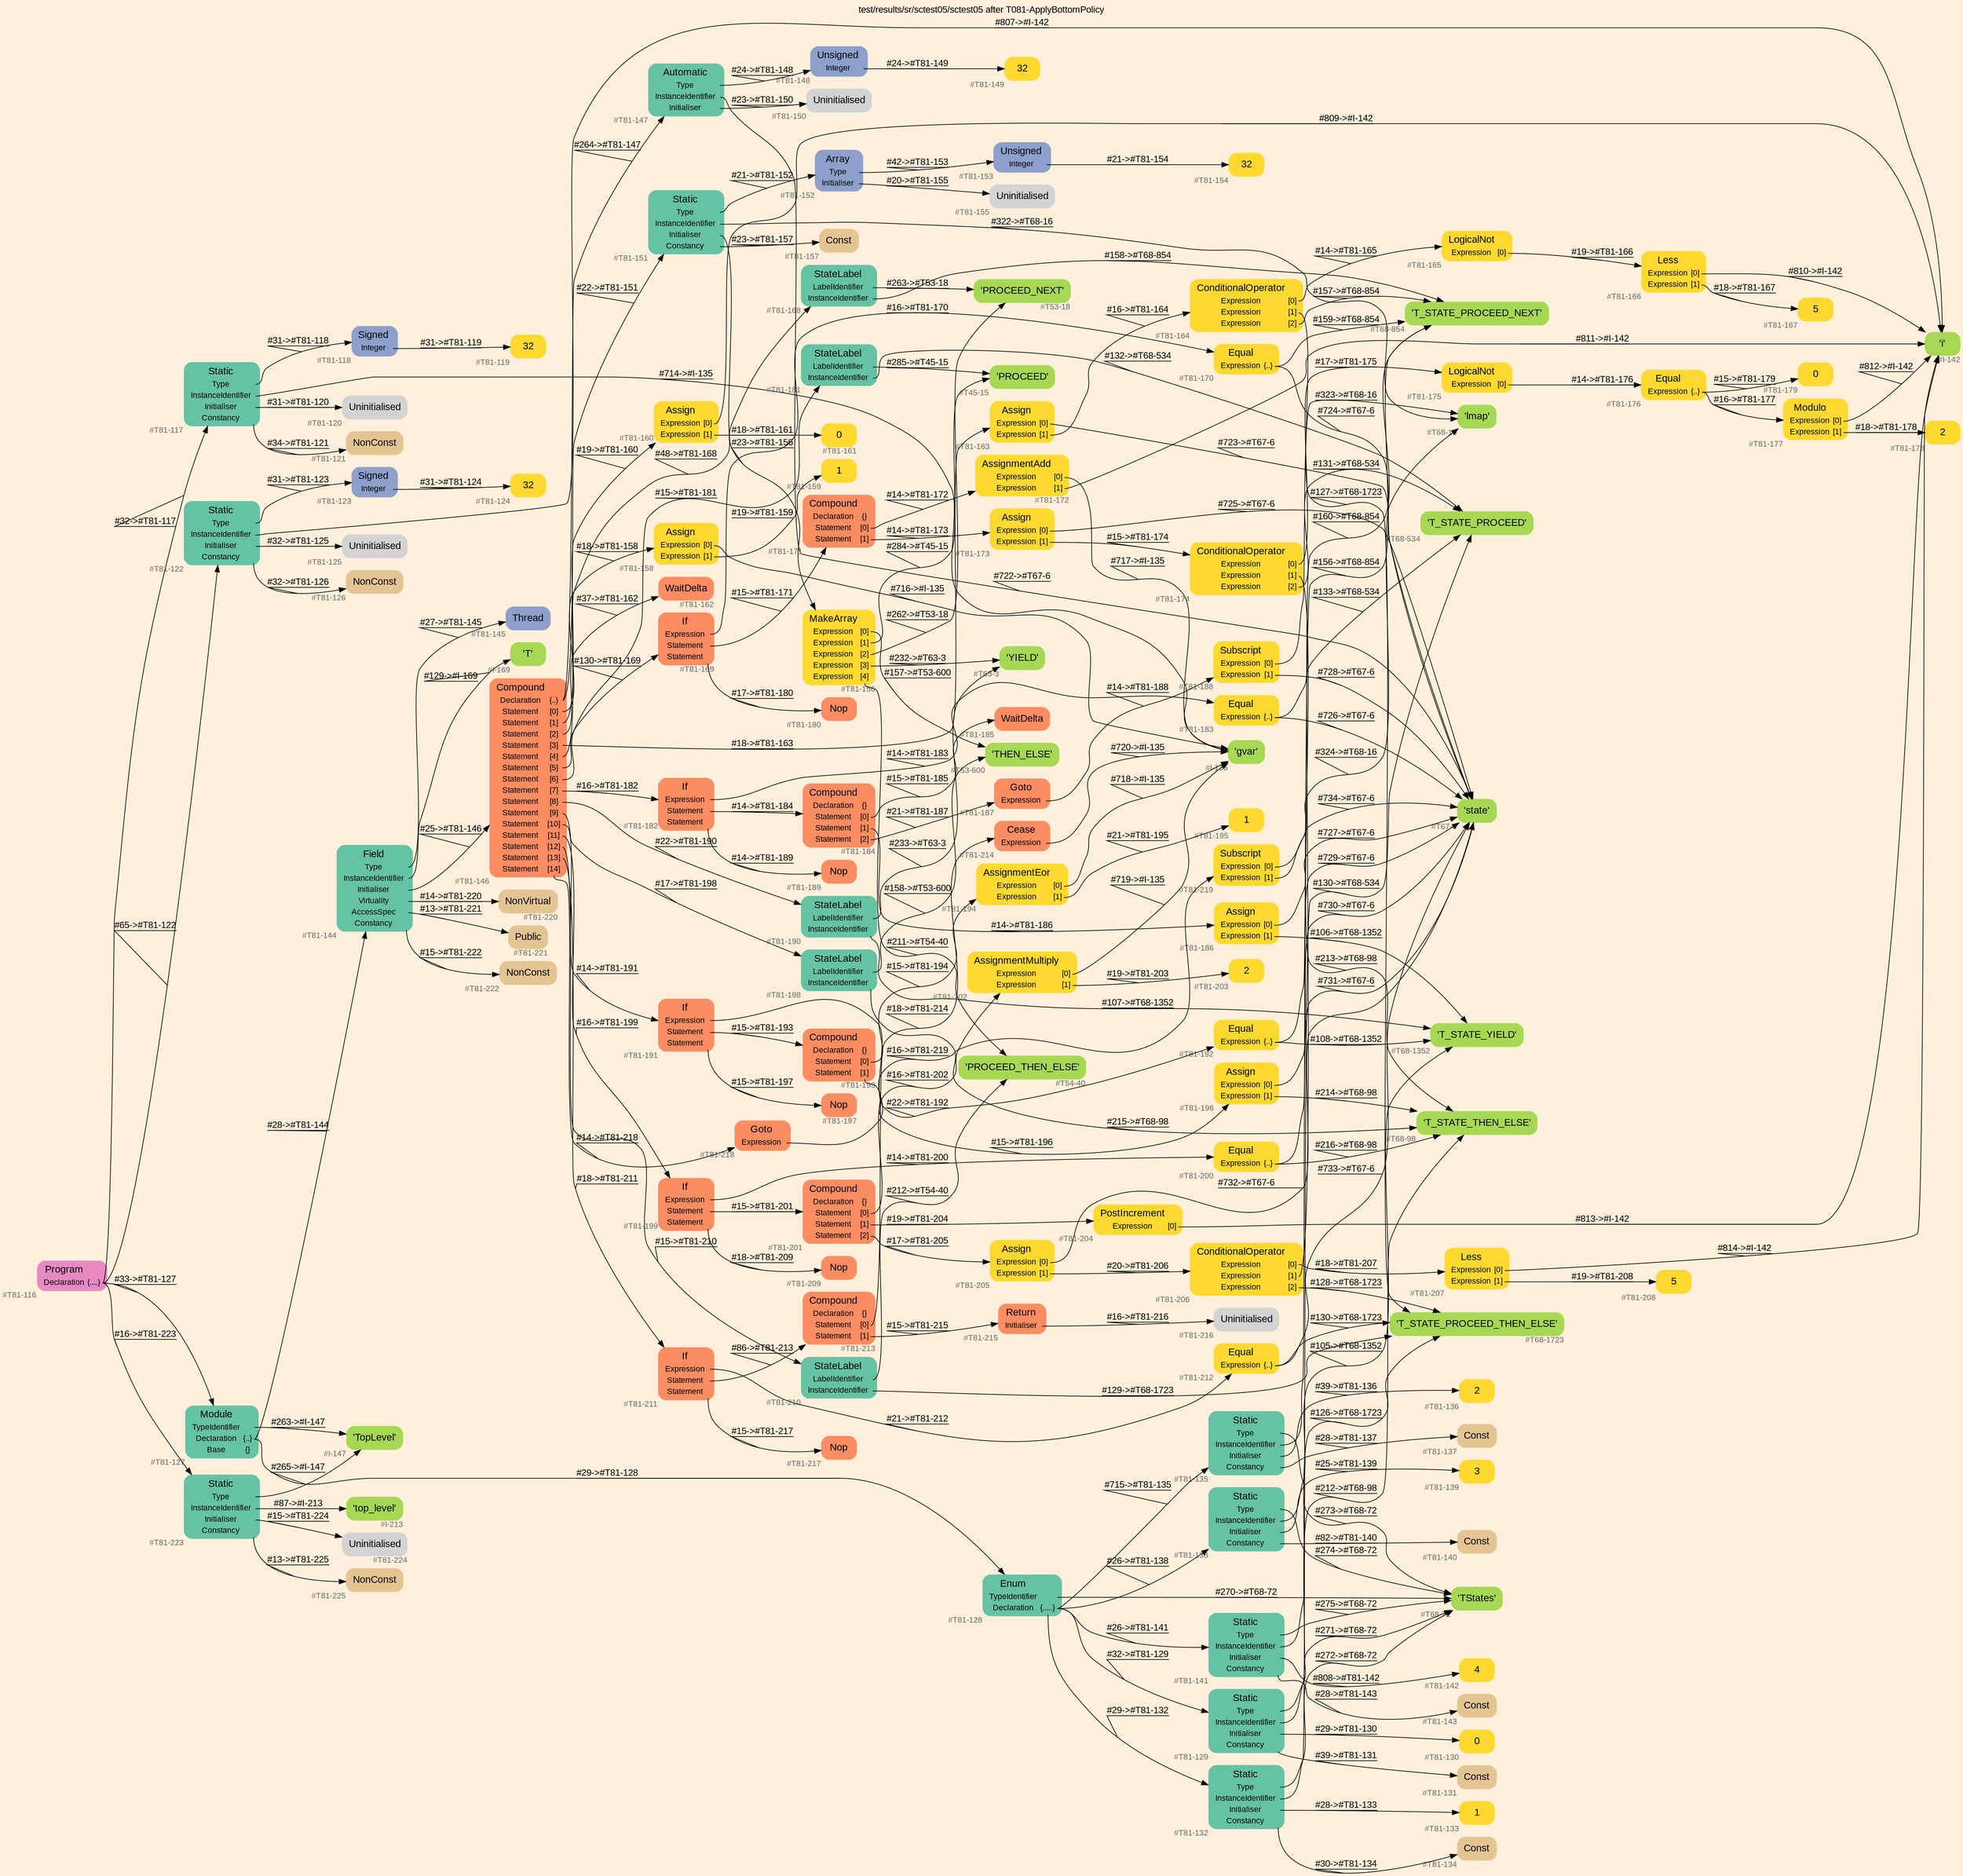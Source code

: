 digraph "test/results/sr/sctest05/sctest05 after T081-ApplyBottomPolicy" {
label = "test/results/sr/sctest05/sctest05 after T081-ApplyBottomPolicy"
labelloc = t
graph [
    rankdir = "LR"
    ranksep = 0.3
    bgcolor = antiquewhite1
    color = black
    fontcolor = black
    fontname = "Arial"
];
node [
    fontname = "Arial"
];
edge [
    fontname = "Arial"
];

// -------------------- node figure --------------------
// -------- block #T81-116 ----------
"#T81-116" [
    fillcolor = "/set28/4"
    xlabel = "#T81-116"
    fontsize = "12"
    fontcolor = grey40
    shape = "plaintext"
    label = <<TABLE BORDER="0" CELLBORDER="0" CELLSPACING="0">
     <TR><TD><FONT COLOR="black" POINT-SIZE="15">Program</FONT></TD></TR>
     <TR><TD><FONT COLOR="black" POINT-SIZE="12">Declaration</FONT></TD><TD PORT="port0"><FONT COLOR="black" POINT-SIZE="12">{....}</FONT></TD></TR>
    </TABLE>>
    style = "rounded,filled"
];

// -------- block #T81-117 ----------
"#T81-117" [
    fillcolor = "/set28/1"
    xlabel = "#T81-117"
    fontsize = "12"
    fontcolor = grey40
    shape = "plaintext"
    label = <<TABLE BORDER="0" CELLBORDER="0" CELLSPACING="0">
     <TR><TD><FONT COLOR="black" POINT-SIZE="15">Static</FONT></TD></TR>
     <TR><TD><FONT COLOR="black" POINT-SIZE="12">Type</FONT></TD><TD PORT="port0"></TD></TR>
     <TR><TD><FONT COLOR="black" POINT-SIZE="12">InstanceIdentifier</FONT></TD><TD PORT="port1"></TD></TR>
     <TR><TD><FONT COLOR="black" POINT-SIZE="12">Initialiser</FONT></TD><TD PORT="port2"></TD></TR>
     <TR><TD><FONT COLOR="black" POINT-SIZE="12">Constancy</FONT></TD><TD PORT="port3"></TD></TR>
    </TABLE>>
    style = "rounded,filled"
];

// -------- block #T81-118 ----------
"#T81-118" [
    fillcolor = "/set28/3"
    xlabel = "#T81-118"
    fontsize = "12"
    fontcolor = grey40
    shape = "plaintext"
    label = <<TABLE BORDER="0" CELLBORDER="0" CELLSPACING="0">
     <TR><TD><FONT COLOR="black" POINT-SIZE="15">Signed</FONT></TD></TR>
     <TR><TD><FONT COLOR="black" POINT-SIZE="12">Integer</FONT></TD><TD PORT="port0"></TD></TR>
    </TABLE>>
    style = "rounded,filled"
];

// -------- block #T81-119 ----------
"#T81-119" [
    fillcolor = "/set28/6"
    xlabel = "#T81-119"
    fontsize = "12"
    fontcolor = grey40
    shape = "plaintext"
    label = <<TABLE BORDER="0" CELLBORDER="0" CELLSPACING="0">
     <TR><TD><FONT COLOR="black" POINT-SIZE="15">32</FONT></TD></TR>
    </TABLE>>
    style = "rounded,filled"
];

// -------- block #I-135 ----------
"#I-135" [
    fillcolor = "/set28/5"
    xlabel = "#I-135"
    fontsize = "12"
    fontcolor = grey40
    shape = "plaintext"
    label = <<TABLE BORDER="0" CELLBORDER="0" CELLSPACING="0">
     <TR><TD><FONT COLOR="black" POINT-SIZE="15">'gvar'</FONT></TD></TR>
    </TABLE>>
    style = "rounded,filled"
];

// -------- block #T81-120 ----------
"#T81-120" [
    xlabel = "#T81-120"
    fontsize = "12"
    fontcolor = grey40
    shape = "plaintext"
    label = <<TABLE BORDER="0" CELLBORDER="0" CELLSPACING="0">
     <TR><TD><FONT COLOR="black" POINT-SIZE="15">Uninitialised</FONT></TD></TR>
    </TABLE>>
    style = "rounded,filled"
];

// -------- block #T81-121 ----------
"#T81-121" [
    fillcolor = "/set28/7"
    xlabel = "#T81-121"
    fontsize = "12"
    fontcolor = grey40
    shape = "plaintext"
    label = <<TABLE BORDER="0" CELLBORDER="0" CELLSPACING="0">
     <TR><TD><FONT COLOR="black" POINT-SIZE="15">NonConst</FONT></TD></TR>
    </TABLE>>
    style = "rounded,filled"
];

// -------- block #T81-122 ----------
"#T81-122" [
    fillcolor = "/set28/1"
    xlabel = "#T81-122"
    fontsize = "12"
    fontcolor = grey40
    shape = "plaintext"
    label = <<TABLE BORDER="0" CELLBORDER="0" CELLSPACING="0">
     <TR><TD><FONT COLOR="black" POINT-SIZE="15">Static</FONT></TD></TR>
     <TR><TD><FONT COLOR="black" POINT-SIZE="12">Type</FONT></TD><TD PORT="port0"></TD></TR>
     <TR><TD><FONT COLOR="black" POINT-SIZE="12">InstanceIdentifier</FONT></TD><TD PORT="port1"></TD></TR>
     <TR><TD><FONT COLOR="black" POINT-SIZE="12">Initialiser</FONT></TD><TD PORT="port2"></TD></TR>
     <TR><TD><FONT COLOR="black" POINT-SIZE="12">Constancy</FONT></TD><TD PORT="port3"></TD></TR>
    </TABLE>>
    style = "rounded,filled"
];

// -------- block #T81-123 ----------
"#T81-123" [
    fillcolor = "/set28/3"
    xlabel = "#T81-123"
    fontsize = "12"
    fontcolor = grey40
    shape = "plaintext"
    label = <<TABLE BORDER="0" CELLBORDER="0" CELLSPACING="0">
     <TR><TD><FONT COLOR="black" POINT-SIZE="15">Signed</FONT></TD></TR>
     <TR><TD><FONT COLOR="black" POINT-SIZE="12">Integer</FONT></TD><TD PORT="port0"></TD></TR>
    </TABLE>>
    style = "rounded,filled"
];

// -------- block #T81-124 ----------
"#T81-124" [
    fillcolor = "/set28/6"
    xlabel = "#T81-124"
    fontsize = "12"
    fontcolor = grey40
    shape = "plaintext"
    label = <<TABLE BORDER="0" CELLBORDER="0" CELLSPACING="0">
     <TR><TD><FONT COLOR="black" POINT-SIZE="15">32</FONT></TD></TR>
    </TABLE>>
    style = "rounded,filled"
];

// -------- block #I-142 ----------
"#I-142" [
    fillcolor = "/set28/5"
    xlabel = "#I-142"
    fontsize = "12"
    fontcolor = grey40
    shape = "plaintext"
    label = <<TABLE BORDER="0" CELLBORDER="0" CELLSPACING="0">
     <TR><TD><FONT COLOR="black" POINT-SIZE="15">'i'</FONT></TD></TR>
    </TABLE>>
    style = "rounded,filled"
];

// -------- block #T81-125 ----------
"#T81-125" [
    xlabel = "#T81-125"
    fontsize = "12"
    fontcolor = grey40
    shape = "plaintext"
    label = <<TABLE BORDER="0" CELLBORDER="0" CELLSPACING="0">
     <TR><TD><FONT COLOR="black" POINT-SIZE="15">Uninitialised</FONT></TD></TR>
    </TABLE>>
    style = "rounded,filled"
];

// -------- block #T81-126 ----------
"#T81-126" [
    fillcolor = "/set28/7"
    xlabel = "#T81-126"
    fontsize = "12"
    fontcolor = grey40
    shape = "plaintext"
    label = <<TABLE BORDER="0" CELLBORDER="0" CELLSPACING="0">
     <TR><TD><FONT COLOR="black" POINT-SIZE="15">NonConst</FONT></TD></TR>
    </TABLE>>
    style = "rounded,filled"
];

// -------- block #T81-127 ----------
"#T81-127" [
    fillcolor = "/set28/1"
    xlabel = "#T81-127"
    fontsize = "12"
    fontcolor = grey40
    shape = "plaintext"
    label = <<TABLE BORDER="0" CELLBORDER="0" CELLSPACING="0">
     <TR><TD><FONT COLOR="black" POINT-SIZE="15">Module</FONT></TD></TR>
     <TR><TD><FONT COLOR="black" POINT-SIZE="12">TypeIdentifier</FONT></TD><TD PORT="port0"></TD></TR>
     <TR><TD><FONT COLOR="black" POINT-SIZE="12">Declaration</FONT></TD><TD PORT="port1"><FONT COLOR="black" POINT-SIZE="12">{..}</FONT></TD></TR>
     <TR><TD><FONT COLOR="black" POINT-SIZE="12">Base</FONT></TD><TD PORT="port2"><FONT COLOR="black" POINT-SIZE="12">{}</FONT></TD></TR>
    </TABLE>>
    style = "rounded,filled"
];

// -------- block #I-147 ----------
"#I-147" [
    fillcolor = "/set28/5"
    xlabel = "#I-147"
    fontsize = "12"
    fontcolor = grey40
    shape = "plaintext"
    label = <<TABLE BORDER="0" CELLBORDER="0" CELLSPACING="0">
     <TR><TD><FONT COLOR="black" POINT-SIZE="15">'TopLevel'</FONT></TD></TR>
    </TABLE>>
    style = "rounded,filled"
];

// -------- block #T81-128 ----------
"#T81-128" [
    fillcolor = "/set28/1"
    xlabel = "#T81-128"
    fontsize = "12"
    fontcolor = grey40
    shape = "plaintext"
    label = <<TABLE BORDER="0" CELLBORDER="0" CELLSPACING="0">
     <TR><TD><FONT COLOR="black" POINT-SIZE="15">Enum</FONT></TD></TR>
     <TR><TD><FONT COLOR="black" POINT-SIZE="12">TypeIdentifier</FONT></TD><TD PORT="port0"></TD></TR>
     <TR><TD><FONT COLOR="black" POINT-SIZE="12">Declaration</FONT></TD><TD PORT="port1"><FONT COLOR="black" POINT-SIZE="12">{.....}</FONT></TD></TR>
    </TABLE>>
    style = "rounded,filled"
];

// -------- block #T68-72 ----------
"#T68-72" [
    fillcolor = "/set28/5"
    xlabel = "#T68-72"
    fontsize = "12"
    fontcolor = grey40
    shape = "plaintext"
    label = <<TABLE BORDER="0" CELLBORDER="0" CELLSPACING="0">
     <TR><TD><FONT COLOR="black" POINT-SIZE="15">'TStates'</FONT></TD></TR>
    </TABLE>>
    style = "rounded,filled"
];

// -------- block #T81-129 ----------
"#T81-129" [
    fillcolor = "/set28/1"
    xlabel = "#T81-129"
    fontsize = "12"
    fontcolor = grey40
    shape = "plaintext"
    label = <<TABLE BORDER="0" CELLBORDER="0" CELLSPACING="0">
     <TR><TD><FONT COLOR="black" POINT-SIZE="15">Static</FONT></TD></TR>
     <TR><TD><FONT COLOR="black" POINT-SIZE="12">Type</FONT></TD><TD PORT="port0"></TD></TR>
     <TR><TD><FONT COLOR="black" POINT-SIZE="12">InstanceIdentifier</FONT></TD><TD PORT="port1"></TD></TR>
     <TR><TD><FONT COLOR="black" POINT-SIZE="12">Initialiser</FONT></TD><TD PORT="port2"></TD></TR>
     <TR><TD><FONT COLOR="black" POINT-SIZE="12">Constancy</FONT></TD><TD PORT="port3"></TD></TR>
    </TABLE>>
    style = "rounded,filled"
];

// -------- block #T68-98 ----------
"#T68-98" [
    fillcolor = "/set28/5"
    xlabel = "#T68-98"
    fontsize = "12"
    fontcolor = grey40
    shape = "plaintext"
    label = <<TABLE BORDER="0" CELLBORDER="0" CELLSPACING="0">
     <TR><TD><FONT COLOR="black" POINT-SIZE="15">'T_STATE_THEN_ELSE'</FONT></TD></TR>
    </TABLE>>
    style = "rounded,filled"
];

// -------- block #T81-130 ----------
"#T81-130" [
    fillcolor = "/set28/6"
    xlabel = "#T81-130"
    fontsize = "12"
    fontcolor = grey40
    shape = "plaintext"
    label = <<TABLE BORDER="0" CELLBORDER="0" CELLSPACING="0">
     <TR><TD><FONT COLOR="black" POINT-SIZE="15">0</FONT></TD></TR>
    </TABLE>>
    style = "rounded,filled"
];

// -------- block #T81-131 ----------
"#T81-131" [
    fillcolor = "/set28/7"
    xlabel = "#T81-131"
    fontsize = "12"
    fontcolor = grey40
    shape = "plaintext"
    label = <<TABLE BORDER="0" CELLBORDER="0" CELLSPACING="0">
     <TR><TD><FONT COLOR="black" POINT-SIZE="15">Const</FONT></TD></TR>
    </TABLE>>
    style = "rounded,filled"
];

// -------- block #T81-132 ----------
"#T81-132" [
    fillcolor = "/set28/1"
    xlabel = "#T81-132"
    fontsize = "12"
    fontcolor = grey40
    shape = "plaintext"
    label = <<TABLE BORDER="0" CELLBORDER="0" CELLSPACING="0">
     <TR><TD><FONT COLOR="black" POINT-SIZE="15">Static</FONT></TD></TR>
     <TR><TD><FONT COLOR="black" POINT-SIZE="12">Type</FONT></TD><TD PORT="port0"></TD></TR>
     <TR><TD><FONT COLOR="black" POINT-SIZE="12">InstanceIdentifier</FONT></TD><TD PORT="port1"></TD></TR>
     <TR><TD><FONT COLOR="black" POINT-SIZE="12">Initialiser</FONT></TD><TD PORT="port2"></TD></TR>
     <TR><TD><FONT COLOR="black" POINT-SIZE="12">Constancy</FONT></TD><TD PORT="port3"></TD></TR>
    </TABLE>>
    style = "rounded,filled"
];

// -------- block #T68-534 ----------
"#T68-534" [
    fillcolor = "/set28/5"
    xlabel = "#T68-534"
    fontsize = "12"
    fontcolor = grey40
    shape = "plaintext"
    label = <<TABLE BORDER="0" CELLBORDER="0" CELLSPACING="0">
     <TR><TD><FONT COLOR="black" POINT-SIZE="15">'T_STATE_PROCEED'</FONT></TD></TR>
    </TABLE>>
    style = "rounded,filled"
];

// -------- block #T81-133 ----------
"#T81-133" [
    fillcolor = "/set28/6"
    xlabel = "#T81-133"
    fontsize = "12"
    fontcolor = grey40
    shape = "plaintext"
    label = <<TABLE BORDER="0" CELLBORDER="0" CELLSPACING="0">
     <TR><TD><FONT COLOR="black" POINT-SIZE="15">1</FONT></TD></TR>
    </TABLE>>
    style = "rounded,filled"
];

// -------- block #T81-134 ----------
"#T81-134" [
    fillcolor = "/set28/7"
    xlabel = "#T81-134"
    fontsize = "12"
    fontcolor = grey40
    shape = "plaintext"
    label = <<TABLE BORDER="0" CELLBORDER="0" CELLSPACING="0">
     <TR><TD><FONT COLOR="black" POINT-SIZE="15">Const</FONT></TD></TR>
    </TABLE>>
    style = "rounded,filled"
];

// -------- block #T81-135 ----------
"#T81-135" [
    fillcolor = "/set28/1"
    xlabel = "#T81-135"
    fontsize = "12"
    fontcolor = grey40
    shape = "plaintext"
    label = <<TABLE BORDER="0" CELLBORDER="0" CELLSPACING="0">
     <TR><TD><FONT COLOR="black" POINT-SIZE="15">Static</FONT></TD></TR>
     <TR><TD><FONT COLOR="black" POINT-SIZE="12">Type</FONT></TD><TD PORT="port0"></TD></TR>
     <TR><TD><FONT COLOR="black" POINT-SIZE="12">InstanceIdentifier</FONT></TD><TD PORT="port1"></TD></TR>
     <TR><TD><FONT COLOR="black" POINT-SIZE="12">Initialiser</FONT></TD><TD PORT="port2"></TD></TR>
     <TR><TD><FONT COLOR="black" POINT-SIZE="12">Constancy</FONT></TD><TD PORT="port3"></TD></TR>
    </TABLE>>
    style = "rounded,filled"
];

// -------- block #T68-854 ----------
"#T68-854" [
    fillcolor = "/set28/5"
    xlabel = "#T68-854"
    fontsize = "12"
    fontcolor = grey40
    shape = "plaintext"
    label = <<TABLE BORDER="0" CELLBORDER="0" CELLSPACING="0">
     <TR><TD><FONT COLOR="black" POINT-SIZE="15">'T_STATE_PROCEED_NEXT'</FONT></TD></TR>
    </TABLE>>
    style = "rounded,filled"
];

// -------- block #T81-136 ----------
"#T81-136" [
    fillcolor = "/set28/6"
    xlabel = "#T81-136"
    fontsize = "12"
    fontcolor = grey40
    shape = "plaintext"
    label = <<TABLE BORDER="0" CELLBORDER="0" CELLSPACING="0">
     <TR><TD><FONT COLOR="black" POINT-SIZE="15">2</FONT></TD></TR>
    </TABLE>>
    style = "rounded,filled"
];

// -------- block #T81-137 ----------
"#T81-137" [
    fillcolor = "/set28/7"
    xlabel = "#T81-137"
    fontsize = "12"
    fontcolor = grey40
    shape = "plaintext"
    label = <<TABLE BORDER="0" CELLBORDER="0" CELLSPACING="0">
     <TR><TD><FONT COLOR="black" POINT-SIZE="15">Const</FONT></TD></TR>
    </TABLE>>
    style = "rounded,filled"
];

// -------- block #T81-138 ----------
"#T81-138" [
    fillcolor = "/set28/1"
    xlabel = "#T81-138"
    fontsize = "12"
    fontcolor = grey40
    shape = "plaintext"
    label = <<TABLE BORDER="0" CELLBORDER="0" CELLSPACING="0">
     <TR><TD><FONT COLOR="black" POINT-SIZE="15">Static</FONT></TD></TR>
     <TR><TD><FONT COLOR="black" POINT-SIZE="12">Type</FONT></TD><TD PORT="port0"></TD></TR>
     <TR><TD><FONT COLOR="black" POINT-SIZE="12">InstanceIdentifier</FONT></TD><TD PORT="port1"></TD></TR>
     <TR><TD><FONT COLOR="black" POINT-SIZE="12">Initialiser</FONT></TD><TD PORT="port2"></TD></TR>
     <TR><TD><FONT COLOR="black" POINT-SIZE="12">Constancy</FONT></TD><TD PORT="port3"></TD></TR>
    </TABLE>>
    style = "rounded,filled"
];

// -------- block #T68-1352 ----------
"#T68-1352" [
    fillcolor = "/set28/5"
    xlabel = "#T68-1352"
    fontsize = "12"
    fontcolor = grey40
    shape = "plaintext"
    label = <<TABLE BORDER="0" CELLBORDER="0" CELLSPACING="0">
     <TR><TD><FONT COLOR="black" POINT-SIZE="15">'T_STATE_YIELD'</FONT></TD></TR>
    </TABLE>>
    style = "rounded,filled"
];

// -------- block #T81-139 ----------
"#T81-139" [
    fillcolor = "/set28/6"
    xlabel = "#T81-139"
    fontsize = "12"
    fontcolor = grey40
    shape = "plaintext"
    label = <<TABLE BORDER="0" CELLBORDER="0" CELLSPACING="0">
     <TR><TD><FONT COLOR="black" POINT-SIZE="15">3</FONT></TD></TR>
    </TABLE>>
    style = "rounded,filled"
];

// -------- block #T81-140 ----------
"#T81-140" [
    fillcolor = "/set28/7"
    xlabel = "#T81-140"
    fontsize = "12"
    fontcolor = grey40
    shape = "plaintext"
    label = <<TABLE BORDER="0" CELLBORDER="0" CELLSPACING="0">
     <TR><TD><FONT COLOR="black" POINT-SIZE="15">Const</FONT></TD></TR>
    </TABLE>>
    style = "rounded,filled"
];

// -------- block #T81-141 ----------
"#T81-141" [
    fillcolor = "/set28/1"
    xlabel = "#T81-141"
    fontsize = "12"
    fontcolor = grey40
    shape = "plaintext"
    label = <<TABLE BORDER="0" CELLBORDER="0" CELLSPACING="0">
     <TR><TD><FONT COLOR="black" POINT-SIZE="15">Static</FONT></TD></TR>
     <TR><TD><FONT COLOR="black" POINT-SIZE="12">Type</FONT></TD><TD PORT="port0"></TD></TR>
     <TR><TD><FONT COLOR="black" POINT-SIZE="12">InstanceIdentifier</FONT></TD><TD PORT="port1"></TD></TR>
     <TR><TD><FONT COLOR="black" POINT-SIZE="12">Initialiser</FONT></TD><TD PORT="port2"></TD></TR>
     <TR><TD><FONT COLOR="black" POINT-SIZE="12">Constancy</FONT></TD><TD PORT="port3"></TD></TR>
    </TABLE>>
    style = "rounded,filled"
];

// -------- block #T68-1723 ----------
"#T68-1723" [
    fillcolor = "/set28/5"
    xlabel = "#T68-1723"
    fontsize = "12"
    fontcolor = grey40
    shape = "plaintext"
    label = <<TABLE BORDER="0" CELLBORDER="0" CELLSPACING="0">
     <TR><TD><FONT COLOR="black" POINT-SIZE="15">'T_STATE_PROCEED_THEN_ELSE'</FONT></TD></TR>
    </TABLE>>
    style = "rounded,filled"
];

// -------- block #T81-142 ----------
"#T81-142" [
    fillcolor = "/set28/6"
    xlabel = "#T81-142"
    fontsize = "12"
    fontcolor = grey40
    shape = "plaintext"
    label = <<TABLE BORDER="0" CELLBORDER="0" CELLSPACING="0">
     <TR><TD><FONT COLOR="black" POINT-SIZE="15">4</FONT></TD></TR>
    </TABLE>>
    style = "rounded,filled"
];

// -------- block #T81-143 ----------
"#T81-143" [
    fillcolor = "/set28/7"
    xlabel = "#T81-143"
    fontsize = "12"
    fontcolor = grey40
    shape = "plaintext"
    label = <<TABLE BORDER="0" CELLBORDER="0" CELLSPACING="0">
     <TR><TD><FONT COLOR="black" POINT-SIZE="15">Const</FONT></TD></TR>
    </TABLE>>
    style = "rounded,filled"
];

// -------- block #T81-144 ----------
"#T81-144" [
    fillcolor = "/set28/1"
    xlabel = "#T81-144"
    fontsize = "12"
    fontcolor = grey40
    shape = "plaintext"
    label = <<TABLE BORDER="0" CELLBORDER="0" CELLSPACING="0">
     <TR><TD><FONT COLOR="black" POINT-SIZE="15">Field</FONT></TD></TR>
     <TR><TD><FONT COLOR="black" POINT-SIZE="12">Type</FONT></TD><TD PORT="port0"></TD></TR>
     <TR><TD><FONT COLOR="black" POINT-SIZE="12">InstanceIdentifier</FONT></TD><TD PORT="port1"></TD></TR>
     <TR><TD><FONT COLOR="black" POINT-SIZE="12">Initialiser</FONT></TD><TD PORT="port2"></TD></TR>
     <TR><TD><FONT COLOR="black" POINT-SIZE="12">Virtuality</FONT></TD><TD PORT="port3"></TD></TR>
     <TR><TD><FONT COLOR="black" POINT-SIZE="12">AccessSpec</FONT></TD><TD PORT="port4"></TD></TR>
     <TR><TD><FONT COLOR="black" POINT-SIZE="12">Constancy</FONT></TD><TD PORT="port5"></TD></TR>
    </TABLE>>
    style = "rounded,filled"
];

// -------- block #T81-145 ----------
"#T81-145" [
    fillcolor = "/set28/3"
    xlabel = "#T81-145"
    fontsize = "12"
    fontcolor = grey40
    shape = "plaintext"
    label = <<TABLE BORDER="0" CELLBORDER="0" CELLSPACING="0">
     <TR><TD><FONT COLOR="black" POINT-SIZE="15">Thread</FONT></TD></TR>
    </TABLE>>
    style = "rounded,filled"
];

// -------- block #I-169 ----------
"#I-169" [
    fillcolor = "/set28/5"
    xlabel = "#I-169"
    fontsize = "12"
    fontcolor = grey40
    shape = "plaintext"
    label = <<TABLE BORDER="0" CELLBORDER="0" CELLSPACING="0">
     <TR><TD><FONT COLOR="black" POINT-SIZE="15">'T'</FONT></TD></TR>
    </TABLE>>
    style = "rounded,filled"
];

// -------- block #T81-146 ----------
"#T81-146" [
    fillcolor = "/set28/2"
    xlabel = "#T81-146"
    fontsize = "12"
    fontcolor = grey40
    shape = "plaintext"
    label = <<TABLE BORDER="0" CELLBORDER="0" CELLSPACING="0">
     <TR><TD><FONT COLOR="black" POINT-SIZE="15">Compound</FONT></TD></TR>
     <TR><TD><FONT COLOR="black" POINT-SIZE="12">Declaration</FONT></TD><TD PORT="port0"><FONT COLOR="black" POINT-SIZE="12">{..}</FONT></TD></TR>
     <TR><TD><FONT COLOR="black" POINT-SIZE="12">Statement</FONT></TD><TD PORT="port1"><FONT COLOR="black" POINT-SIZE="12">[0]</FONT></TD></TR>
     <TR><TD><FONT COLOR="black" POINT-SIZE="12">Statement</FONT></TD><TD PORT="port2"><FONT COLOR="black" POINT-SIZE="12">[1]</FONT></TD></TR>
     <TR><TD><FONT COLOR="black" POINT-SIZE="12">Statement</FONT></TD><TD PORT="port3"><FONT COLOR="black" POINT-SIZE="12">[2]</FONT></TD></TR>
     <TR><TD><FONT COLOR="black" POINT-SIZE="12">Statement</FONT></TD><TD PORT="port4"><FONT COLOR="black" POINT-SIZE="12">[3]</FONT></TD></TR>
     <TR><TD><FONT COLOR="black" POINT-SIZE="12">Statement</FONT></TD><TD PORT="port5"><FONT COLOR="black" POINT-SIZE="12">[4]</FONT></TD></TR>
     <TR><TD><FONT COLOR="black" POINT-SIZE="12">Statement</FONT></TD><TD PORT="port6"><FONT COLOR="black" POINT-SIZE="12">[5]</FONT></TD></TR>
     <TR><TD><FONT COLOR="black" POINT-SIZE="12">Statement</FONT></TD><TD PORT="port7"><FONT COLOR="black" POINT-SIZE="12">[6]</FONT></TD></TR>
     <TR><TD><FONT COLOR="black" POINT-SIZE="12">Statement</FONT></TD><TD PORT="port8"><FONT COLOR="black" POINT-SIZE="12">[7]</FONT></TD></TR>
     <TR><TD><FONT COLOR="black" POINT-SIZE="12">Statement</FONT></TD><TD PORT="port9"><FONT COLOR="black" POINT-SIZE="12">[8]</FONT></TD></TR>
     <TR><TD><FONT COLOR="black" POINT-SIZE="12">Statement</FONT></TD><TD PORT="port10"><FONT COLOR="black" POINT-SIZE="12">[9]</FONT></TD></TR>
     <TR><TD><FONT COLOR="black" POINT-SIZE="12">Statement</FONT></TD><TD PORT="port11"><FONT COLOR="black" POINT-SIZE="12">[10]</FONT></TD></TR>
     <TR><TD><FONT COLOR="black" POINT-SIZE="12">Statement</FONT></TD><TD PORT="port12"><FONT COLOR="black" POINT-SIZE="12">[11]</FONT></TD></TR>
     <TR><TD><FONT COLOR="black" POINT-SIZE="12">Statement</FONT></TD><TD PORT="port13"><FONT COLOR="black" POINT-SIZE="12">[12]</FONT></TD></TR>
     <TR><TD><FONT COLOR="black" POINT-SIZE="12">Statement</FONT></TD><TD PORT="port14"><FONT COLOR="black" POINT-SIZE="12">[13]</FONT></TD></TR>
     <TR><TD><FONT COLOR="black" POINT-SIZE="12">Statement</FONT></TD><TD PORT="port15"><FONT COLOR="black" POINT-SIZE="12">[14]</FONT></TD></TR>
    </TABLE>>
    style = "rounded,filled"
];

// -------- block #T81-147 ----------
"#T81-147" [
    fillcolor = "/set28/1"
    xlabel = "#T81-147"
    fontsize = "12"
    fontcolor = grey40
    shape = "plaintext"
    label = <<TABLE BORDER="0" CELLBORDER="0" CELLSPACING="0">
     <TR><TD><FONT COLOR="black" POINT-SIZE="15">Automatic</FONT></TD></TR>
     <TR><TD><FONT COLOR="black" POINT-SIZE="12">Type</FONT></TD><TD PORT="port0"></TD></TR>
     <TR><TD><FONT COLOR="black" POINT-SIZE="12">InstanceIdentifier</FONT></TD><TD PORT="port1"></TD></TR>
     <TR><TD><FONT COLOR="black" POINT-SIZE="12">Initialiser</FONT></TD><TD PORT="port2"></TD></TR>
    </TABLE>>
    style = "rounded,filled"
];

// -------- block #T81-148 ----------
"#T81-148" [
    fillcolor = "/set28/3"
    xlabel = "#T81-148"
    fontsize = "12"
    fontcolor = grey40
    shape = "plaintext"
    label = <<TABLE BORDER="0" CELLBORDER="0" CELLSPACING="0">
     <TR><TD><FONT COLOR="black" POINT-SIZE="15">Unsigned</FONT></TD></TR>
     <TR><TD><FONT COLOR="black" POINT-SIZE="12">Integer</FONT></TD><TD PORT="port0"></TD></TR>
    </TABLE>>
    style = "rounded,filled"
];

// -------- block #T81-149 ----------
"#T81-149" [
    fillcolor = "/set28/6"
    xlabel = "#T81-149"
    fontsize = "12"
    fontcolor = grey40
    shape = "plaintext"
    label = <<TABLE BORDER="0" CELLBORDER="0" CELLSPACING="0">
     <TR><TD><FONT COLOR="black" POINT-SIZE="15">32</FONT></TD></TR>
    </TABLE>>
    style = "rounded,filled"
];

// -------- block #T67-6 ----------
"#T67-6" [
    fillcolor = "/set28/5"
    xlabel = "#T67-6"
    fontsize = "12"
    fontcolor = grey40
    shape = "plaintext"
    label = <<TABLE BORDER="0" CELLBORDER="0" CELLSPACING="0">
     <TR><TD><FONT COLOR="black" POINT-SIZE="15">'state'</FONT></TD></TR>
    </TABLE>>
    style = "rounded,filled"
];

// -------- block #T81-150 ----------
"#T81-150" [
    xlabel = "#T81-150"
    fontsize = "12"
    fontcolor = grey40
    shape = "plaintext"
    label = <<TABLE BORDER="0" CELLBORDER="0" CELLSPACING="0">
     <TR><TD><FONT COLOR="black" POINT-SIZE="15">Uninitialised</FONT></TD></TR>
    </TABLE>>
    style = "rounded,filled"
];

// -------- block #T81-151 ----------
"#T81-151" [
    fillcolor = "/set28/1"
    xlabel = "#T81-151"
    fontsize = "12"
    fontcolor = grey40
    shape = "plaintext"
    label = <<TABLE BORDER="0" CELLBORDER="0" CELLSPACING="0">
     <TR><TD><FONT COLOR="black" POINT-SIZE="15">Static</FONT></TD></TR>
     <TR><TD><FONT COLOR="black" POINT-SIZE="12">Type</FONT></TD><TD PORT="port0"></TD></TR>
     <TR><TD><FONT COLOR="black" POINT-SIZE="12">InstanceIdentifier</FONT></TD><TD PORT="port1"></TD></TR>
     <TR><TD><FONT COLOR="black" POINT-SIZE="12">Initialiser</FONT></TD><TD PORT="port2"></TD></TR>
     <TR><TD><FONT COLOR="black" POINT-SIZE="12">Constancy</FONT></TD><TD PORT="port3"></TD></TR>
    </TABLE>>
    style = "rounded,filled"
];

// -------- block #T81-152 ----------
"#T81-152" [
    fillcolor = "/set28/3"
    xlabel = "#T81-152"
    fontsize = "12"
    fontcolor = grey40
    shape = "plaintext"
    label = <<TABLE BORDER="0" CELLBORDER="0" CELLSPACING="0">
     <TR><TD><FONT COLOR="black" POINT-SIZE="15">Array</FONT></TD></TR>
     <TR><TD><FONT COLOR="black" POINT-SIZE="12">Type</FONT></TD><TD PORT="port0"></TD></TR>
     <TR><TD><FONT COLOR="black" POINT-SIZE="12">Initialiser</FONT></TD><TD PORT="port1"></TD></TR>
    </TABLE>>
    style = "rounded,filled"
];

// -------- block #T81-153 ----------
"#T81-153" [
    fillcolor = "/set28/3"
    xlabel = "#T81-153"
    fontsize = "12"
    fontcolor = grey40
    shape = "plaintext"
    label = <<TABLE BORDER="0" CELLBORDER="0" CELLSPACING="0">
     <TR><TD><FONT COLOR="black" POINT-SIZE="15">Unsigned</FONT></TD></TR>
     <TR><TD><FONT COLOR="black" POINT-SIZE="12">Integer</FONT></TD><TD PORT="port0"></TD></TR>
    </TABLE>>
    style = "rounded,filled"
];

// -------- block #T81-154 ----------
"#T81-154" [
    fillcolor = "/set28/6"
    xlabel = "#T81-154"
    fontsize = "12"
    fontcolor = grey40
    shape = "plaintext"
    label = <<TABLE BORDER="0" CELLBORDER="0" CELLSPACING="0">
     <TR><TD><FONT COLOR="black" POINT-SIZE="15">32</FONT></TD></TR>
    </TABLE>>
    style = "rounded,filled"
];

// -------- block #T81-155 ----------
"#T81-155" [
    xlabel = "#T81-155"
    fontsize = "12"
    fontcolor = grey40
    shape = "plaintext"
    label = <<TABLE BORDER="0" CELLBORDER="0" CELLSPACING="0">
     <TR><TD><FONT COLOR="black" POINT-SIZE="15">Uninitialised</FONT></TD></TR>
    </TABLE>>
    style = "rounded,filled"
];

// -------- block #T68-16 ----------
"#T68-16" [
    fillcolor = "/set28/5"
    xlabel = "#T68-16"
    fontsize = "12"
    fontcolor = grey40
    shape = "plaintext"
    label = <<TABLE BORDER="0" CELLBORDER="0" CELLSPACING="0">
     <TR><TD><FONT COLOR="black" POINT-SIZE="15">'lmap'</FONT></TD></TR>
    </TABLE>>
    style = "rounded,filled"
];

// -------- block #T81-156 ----------
"#T81-156" [
    fillcolor = "/set28/6"
    xlabel = "#T81-156"
    fontsize = "12"
    fontcolor = grey40
    shape = "plaintext"
    label = <<TABLE BORDER="0" CELLBORDER="0" CELLSPACING="0">
     <TR><TD><FONT COLOR="black" POINT-SIZE="15">MakeArray</FONT></TD></TR>
     <TR><TD><FONT COLOR="black" POINT-SIZE="12">Expression</FONT></TD><TD PORT="port0"><FONT COLOR="black" POINT-SIZE="12">[0]</FONT></TD></TR>
     <TR><TD><FONT COLOR="black" POINT-SIZE="12">Expression</FONT></TD><TD PORT="port1"><FONT COLOR="black" POINT-SIZE="12">[1]</FONT></TD></TR>
     <TR><TD><FONT COLOR="black" POINT-SIZE="12">Expression</FONT></TD><TD PORT="port2"><FONT COLOR="black" POINT-SIZE="12">[2]</FONT></TD></TR>
     <TR><TD><FONT COLOR="black" POINT-SIZE="12">Expression</FONT></TD><TD PORT="port3"><FONT COLOR="black" POINT-SIZE="12">[3]</FONT></TD></TR>
     <TR><TD><FONT COLOR="black" POINT-SIZE="12">Expression</FONT></TD><TD PORT="port4"><FONT COLOR="black" POINT-SIZE="12">[4]</FONT></TD></TR>
    </TABLE>>
    style = "rounded,filled"
];

// -------- block #T53-600 ----------
"#T53-600" [
    fillcolor = "/set28/5"
    xlabel = "#T53-600"
    fontsize = "12"
    fontcolor = grey40
    shape = "plaintext"
    label = <<TABLE BORDER="0" CELLBORDER="0" CELLSPACING="0">
     <TR><TD><FONT COLOR="black" POINT-SIZE="15">'THEN_ELSE'</FONT></TD></TR>
    </TABLE>>
    style = "rounded,filled"
];

// -------- block #T45-15 ----------
"#T45-15" [
    fillcolor = "/set28/5"
    xlabel = "#T45-15"
    fontsize = "12"
    fontcolor = grey40
    shape = "plaintext"
    label = <<TABLE BORDER="0" CELLBORDER="0" CELLSPACING="0">
     <TR><TD><FONT COLOR="black" POINT-SIZE="15">'PROCEED'</FONT></TD></TR>
    </TABLE>>
    style = "rounded,filled"
];

// -------- block #T53-18 ----------
"#T53-18" [
    fillcolor = "/set28/5"
    xlabel = "#T53-18"
    fontsize = "12"
    fontcolor = grey40
    shape = "plaintext"
    label = <<TABLE BORDER="0" CELLBORDER="0" CELLSPACING="0">
     <TR><TD><FONT COLOR="black" POINT-SIZE="15">'PROCEED_NEXT'</FONT></TD></TR>
    </TABLE>>
    style = "rounded,filled"
];

// -------- block #T63-3 ----------
"#T63-3" [
    fillcolor = "/set28/5"
    xlabel = "#T63-3"
    fontsize = "12"
    fontcolor = grey40
    shape = "plaintext"
    label = <<TABLE BORDER="0" CELLBORDER="0" CELLSPACING="0">
     <TR><TD><FONT COLOR="black" POINT-SIZE="15">'YIELD'</FONT></TD></TR>
    </TABLE>>
    style = "rounded,filled"
];

// -------- block #T54-40 ----------
"#T54-40" [
    fillcolor = "/set28/5"
    xlabel = "#T54-40"
    fontsize = "12"
    fontcolor = grey40
    shape = "plaintext"
    label = <<TABLE BORDER="0" CELLBORDER="0" CELLSPACING="0">
     <TR><TD><FONT COLOR="black" POINT-SIZE="15">'PROCEED_THEN_ELSE'</FONT></TD></TR>
    </TABLE>>
    style = "rounded,filled"
];

// -------- block #T81-157 ----------
"#T81-157" [
    fillcolor = "/set28/7"
    xlabel = "#T81-157"
    fontsize = "12"
    fontcolor = grey40
    shape = "plaintext"
    label = <<TABLE BORDER="0" CELLBORDER="0" CELLSPACING="0">
     <TR><TD><FONT COLOR="black" POINT-SIZE="15">Const</FONT></TD></TR>
    </TABLE>>
    style = "rounded,filled"
];

// -------- block #T81-158 ----------
"#T81-158" [
    fillcolor = "/set28/6"
    xlabel = "#T81-158"
    fontsize = "12"
    fontcolor = grey40
    shape = "plaintext"
    label = <<TABLE BORDER="0" CELLBORDER="0" CELLSPACING="0">
     <TR><TD><FONT COLOR="black" POINT-SIZE="15">Assign</FONT></TD></TR>
     <TR><TD><FONT COLOR="black" POINT-SIZE="12">Expression</FONT></TD><TD PORT="port0"><FONT COLOR="black" POINT-SIZE="12">[0]</FONT></TD></TR>
     <TR><TD><FONT COLOR="black" POINT-SIZE="12">Expression</FONT></TD><TD PORT="port1"><FONT COLOR="black" POINT-SIZE="12">[1]</FONT></TD></TR>
    </TABLE>>
    style = "rounded,filled"
];

// -------- block #T81-159 ----------
"#T81-159" [
    fillcolor = "/set28/6"
    xlabel = "#T81-159"
    fontsize = "12"
    fontcolor = grey40
    shape = "plaintext"
    label = <<TABLE BORDER="0" CELLBORDER="0" CELLSPACING="0">
     <TR><TD><FONT COLOR="black" POINT-SIZE="15">1</FONT></TD></TR>
    </TABLE>>
    style = "rounded,filled"
];

// -------- block #T81-160 ----------
"#T81-160" [
    fillcolor = "/set28/6"
    xlabel = "#T81-160"
    fontsize = "12"
    fontcolor = grey40
    shape = "plaintext"
    label = <<TABLE BORDER="0" CELLBORDER="0" CELLSPACING="0">
     <TR><TD><FONT COLOR="black" POINT-SIZE="15">Assign</FONT></TD></TR>
     <TR><TD><FONT COLOR="black" POINT-SIZE="12">Expression</FONT></TD><TD PORT="port0"><FONT COLOR="black" POINT-SIZE="12">[0]</FONT></TD></TR>
     <TR><TD><FONT COLOR="black" POINT-SIZE="12">Expression</FONT></TD><TD PORT="port1"><FONT COLOR="black" POINT-SIZE="12">[1]</FONT></TD></TR>
    </TABLE>>
    style = "rounded,filled"
];

// -------- block #T81-161 ----------
"#T81-161" [
    fillcolor = "/set28/6"
    xlabel = "#T81-161"
    fontsize = "12"
    fontcolor = grey40
    shape = "plaintext"
    label = <<TABLE BORDER="0" CELLBORDER="0" CELLSPACING="0">
     <TR><TD><FONT COLOR="black" POINT-SIZE="15">0</FONT></TD></TR>
    </TABLE>>
    style = "rounded,filled"
];

// -------- block #T81-162 ----------
"#T81-162" [
    fillcolor = "/set28/2"
    xlabel = "#T81-162"
    fontsize = "12"
    fontcolor = grey40
    shape = "plaintext"
    label = <<TABLE BORDER="0" CELLBORDER="0" CELLSPACING="0">
     <TR><TD><FONT COLOR="black" POINT-SIZE="15">WaitDelta</FONT></TD></TR>
    </TABLE>>
    style = "rounded,filled"
];

// -------- block #T81-163 ----------
"#T81-163" [
    fillcolor = "/set28/6"
    xlabel = "#T81-163"
    fontsize = "12"
    fontcolor = grey40
    shape = "plaintext"
    label = <<TABLE BORDER="0" CELLBORDER="0" CELLSPACING="0">
     <TR><TD><FONT COLOR="black" POINT-SIZE="15">Assign</FONT></TD></TR>
     <TR><TD><FONT COLOR="black" POINT-SIZE="12">Expression</FONT></TD><TD PORT="port0"><FONT COLOR="black" POINT-SIZE="12">[0]</FONT></TD></TR>
     <TR><TD><FONT COLOR="black" POINT-SIZE="12">Expression</FONT></TD><TD PORT="port1"><FONT COLOR="black" POINT-SIZE="12">[1]</FONT></TD></TR>
    </TABLE>>
    style = "rounded,filled"
];

// -------- block #T81-164 ----------
"#T81-164" [
    fillcolor = "/set28/6"
    xlabel = "#T81-164"
    fontsize = "12"
    fontcolor = grey40
    shape = "plaintext"
    label = <<TABLE BORDER="0" CELLBORDER="0" CELLSPACING="0">
     <TR><TD><FONT COLOR="black" POINT-SIZE="15">ConditionalOperator</FONT></TD></TR>
     <TR><TD><FONT COLOR="black" POINT-SIZE="12">Expression</FONT></TD><TD PORT="port0"><FONT COLOR="black" POINT-SIZE="12">[0]</FONT></TD></TR>
     <TR><TD><FONT COLOR="black" POINT-SIZE="12">Expression</FONT></TD><TD PORT="port1"><FONT COLOR="black" POINT-SIZE="12">[1]</FONT></TD></TR>
     <TR><TD><FONT COLOR="black" POINT-SIZE="12">Expression</FONT></TD><TD PORT="port2"><FONT COLOR="black" POINT-SIZE="12">[2]</FONT></TD></TR>
    </TABLE>>
    style = "rounded,filled"
];

// -------- block #T81-165 ----------
"#T81-165" [
    fillcolor = "/set28/6"
    xlabel = "#T81-165"
    fontsize = "12"
    fontcolor = grey40
    shape = "plaintext"
    label = <<TABLE BORDER="0" CELLBORDER="0" CELLSPACING="0">
     <TR><TD><FONT COLOR="black" POINT-SIZE="15">LogicalNot</FONT></TD></TR>
     <TR><TD><FONT COLOR="black" POINT-SIZE="12">Expression</FONT></TD><TD PORT="port0"><FONT COLOR="black" POINT-SIZE="12">[0]</FONT></TD></TR>
    </TABLE>>
    style = "rounded,filled"
];

// -------- block #T81-166 ----------
"#T81-166" [
    fillcolor = "/set28/6"
    xlabel = "#T81-166"
    fontsize = "12"
    fontcolor = grey40
    shape = "plaintext"
    label = <<TABLE BORDER="0" CELLBORDER="0" CELLSPACING="0">
     <TR><TD><FONT COLOR="black" POINT-SIZE="15">Less</FONT></TD></TR>
     <TR><TD><FONT COLOR="black" POINT-SIZE="12">Expression</FONT></TD><TD PORT="port0"><FONT COLOR="black" POINT-SIZE="12">[0]</FONT></TD></TR>
     <TR><TD><FONT COLOR="black" POINT-SIZE="12">Expression</FONT></TD><TD PORT="port1"><FONT COLOR="black" POINT-SIZE="12">[1]</FONT></TD></TR>
    </TABLE>>
    style = "rounded,filled"
];

// -------- block #T81-167 ----------
"#T81-167" [
    fillcolor = "/set28/6"
    xlabel = "#T81-167"
    fontsize = "12"
    fontcolor = grey40
    shape = "plaintext"
    label = <<TABLE BORDER="0" CELLBORDER="0" CELLSPACING="0">
     <TR><TD><FONT COLOR="black" POINT-SIZE="15">5</FONT></TD></TR>
    </TABLE>>
    style = "rounded,filled"
];

// -------- block #T81-168 ----------
"#T81-168" [
    fillcolor = "/set28/1"
    xlabel = "#T81-168"
    fontsize = "12"
    fontcolor = grey40
    shape = "plaintext"
    label = <<TABLE BORDER="0" CELLBORDER="0" CELLSPACING="0">
     <TR><TD><FONT COLOR="black" POINT-SIZE="15">StateLabel</FONT></TD></TR>
     <TR><TD><FONT COLOR="black" POINT-SIZE="12">LabelIdentifier</FONT></TD><TD PORT="port0"></TD></TR>
     <TR><TD><FONT COLOR="black" POINT-SIZE="12">InstanceIdentifier</FONT></TD><TD PORT="port1"></TD></TR>
    </TABLE>>
    style = "rounded,filled"
];

// -------- block #T81-169 ----------
"#T81-169" [
    fillcolor = "/set28/2"
    xlabel = "#T81-169"
    fontsize = "12"
    fontcolor = grey40
    shape = "plaintext"
    label = <<TABLE BORDER="0" CELLBORDER="0" CELLSPACING="0">
     <TR><TD><FONT COLOR="black" POINT-SIZE="15">If</FONT></TD></TR>
     <TR><TD><FONT COLOR="black" POINT-SIZE="12">Expression</FONT></TD><TD PORT="port0"></TD></TR>
     <TR><TD><FONT COLOR="black" POINT-SIZE="12">Statement</FONT></TD><TD PORT="port1"></TD></TR>
     <TR><TD><FONT COLOR="black" POINT-SIZE="12">Statement</FONT></TD><TD PORT="port2"></TD></TR>
    </TABLE>>
    style = "rounded,filled"
];

// -------- block #T81-170 ----------
"#T81-170" [
    fillcolor = "/set28/6"
    xlabel = "#T81-170"
    fontsize = "12"
    fontcolor = grey40
    shape = "plaintext"
    label = <<TABLE BORDER="0" CELLBORDER="0" CELLSPACING="0">
     <TR><TD><FONT COLOR="black" POINT-SIZE="15">Equal</FONT></TD></TR>
     <TR><TD><FONT COLOR="black" POINT-SIZE="12">Expression</FONT></TD><TD PORT="port0"><FONT COLOR="black" POINT-SIZE="12">{..}</FONT></TD></TR>
    </TABLE>>
    style = "rounded,filled"
];

// -------- block #T81-171 ----------
"#T81-171" [
    fillcolor = "/set28/2"
    xlabel = "#T81-171"
    fontsize = "12"
    fontcolor = grey40
    shape = "plaintext"
    label = <<TABLE BORDER="0" CELLBORDER="0" CELLSPACING="0">
     <TR><TD><FONT COLOR="black" POINT-SIZE="15">Compound</FONT></TD></TR>
     <TR><TD><FONT COLOR="black" POINT-SIZE="12">Declaration</FONT></TD><TD PORT="port0"><FONT COLOR="black" POINT-SIZE="12">{}</FONT></TD></TR>
     <TR><TD><FONT COLOR="black" POINT-SIZE="12">Statement</FONT></TD><TD PORT="port1"><FONT COLOR="black" POINT-SIZE="12">[0]</FONT></TD></TR>
     <TR><TD><FONT COLOR="black" POINT-SIZE="12">Statement</FONT></TD><TD PORT="port2"><FONT COLOR="black" POINT-SIZE="12">[1]</FONT></TD></TR>
    </TABLE>>
    style = "rounded,filled"
];

// -------- block #T81-172 ----------
"#T81-172" [
    fillcolor = "/set28/6"
    xlabel = "#T81-172"
    fontsize = "12"
    fontcolor = grey40
    shape = "plaintext"
    label = <<TABLE BORDER="0" CELLBORDER="0" CELLSPACING="0">
     <TR><TD><FONT COLOR="black" POINT-SIZE="15">AssignmentAdd</FONT></TD></TR>
     <TR><TD><FONT COLOR="black" POINT-SIZE="12">Expression</FONT></TD><TD PORT="port0"><FONT COLOR="black" POINT-SIZE="12">[0]</FONT></TD></TR>
     <TR><TD><FONT COLOR="black" POINT-SIZE="12">Expression</FONT></TD><TD PORT="port1"><FONT COLOR="black" POINT-SIZE="12">[1]</FONT></TD></TR>
    </TABLE>>
    style = "rounded,filled"
];

// -------- block #T81-173 ----------
"#T81-173" [
    fillcolor = "/set28/6"
    xlabel = "#T81-173"
    fontsize = "12"
    fontcolor = grey40
    shape = "plaintext"
    label = <<TABLE BORDER="0" CELLBORDER="0" CELLSPACING="0">
     <TR><TD><FONT COLOR="black" POINT-SIZE="15">Assign</FONT></TD></TR>
     <TR><TD><FONT COLOR="black" POINT-SIZE="12">Expression</FONT></TD><TD PORT="port0"><FONT COLOR="black" POINT-SIZE="12">[0]</FONT></TD></TR>
     <TR><TD><FONT COLOR="black" POINT-SIZE="12">Expression</FONT></TD><TD PORT="port1"><FONT COLOR="black" POINT-SIZE="12">[1]</FONT></TD></TR>
    </TABLE>>
    style = "rounded,filled"
];

// -------- block #T81-174 ----------
"#T81-174" [
    fillcolor = "/set28/6"
    xlabel = "#T81-174"
    fontsize = "12"
    fontcolor = grey40
    shape = "plaintext"
    label = <<TABLE BORDER="0" CELLBORDER="0" CELLSPACING="0">
     <TR><TD><FONT COLOR="black" POINT-SIZE="15">ConditionalOperator</FONT></TD></TR>
     <TR><TD><FONT COLOR="black" POINT-SIZE="12">Expression</FONT></TD><TD PORT="port0"><FONT COLOR="black" POINT-SIZE="12">[0]</FONT></TD></TR>
     <TR><TD><FONT COLOR="black" POINT-SIZE="12">Expression</FONT></TD><TD PORT="port1"><FONT COLOR="black" POINT-SIZE="12">[1]</FONT></TD></TR>
     <TR><TD><FONT COLOR="black" POINT-SIZE="12">Expression</FONT></TD><TD PORT="port2"><FONT COLOR="black" POINT-SIZE="12">[2]</FONT></TD></TR>
    </TABLE>>
    style = "rounded,filled"
];

// -------- block #T81-175 ----------
"#T81-175" [
    fillcolor = "/set28/6"
    xlabel = "#T81-175"
    fontsize = "12"
    fontcolor = grey40
    shape = "plaintext"
    label = <<TABLE BORDER="0" CELLBORDER="0" CELLSPACING="0">
     <TR><TD><FONT COLOR="black" POINT-SIZE="15">LogicalNot</FONT></TD></TR>
     <TR><TD><FONT COLOR="black" POINT-SIZE="12">Expression</FONT></TD><TD PORT="port0"><FONT COLOR="black" POINT-SIZE="12">[0]</FONT></TD></TR>
    </TABLE>>
    style = "rounded,filled"
];

// -------- block #T81-176 ----------
"#T81-176" [
    fillcolor = "/set28/6"
    xlabel = "#T81-176"
    fontsize = "12"
    fontcolor = grey40
    shape = "plaintext"
    label = <<TABLE BORDER="0" CELLBORDER="0" CELLSPACING="0">
     <TR><TD><FONT COLOR="black" POINT-SIZE="15">Equal</FONT></TD></TR>
     <TR><TD><FONT COLOR="black" POINT-SIZE="12">Expression</FONT></TD><TD PORT="port0"><FONT COLOR="black" POINT-SIZE="12">{..}</FONT></TD></TR>
    </TABLE>>
    style = "rounded,filled"
];

// -------- block #T81-177 ----------
"#T81-177" [
    fillcolor = "/set28/6"
    xlabel = "#T81-177"
    fontsize = "12"
    fontcolor = grey40
    shape = "plaintext"
    label = <<TABLE BORDER="0" CELLBORDER="0" CELLSPACING="0">
     <TR><TD><FONT COLOR="black" POINT-SIZE="15">Modulo</FONT></TD></TR>
     <TR><TD><FONT COLOR="black" POINT-SIZE="12">Expression</FONT></TD><TD PORT="port0"><FONT COLOR="black" POINT-SIZE="12">[0]</FONT></TD></TR>
     <TR><TD><FONT COLOR="black" POINT-SIZE="12">Expression</FONT></TD><TD PORT="port1"><FONT COLOR="black" POINT-SIZE="12">[1]</FONT></TD></TR>
    </TABLE>>
    style = "rounded,filled"
];

// -------- block #T81-178 ----------
"#T81-178" [
    fillcolor = "/set28/6"
    xlabel = "#T81-178"
    fontsize = "12"
    fontcolor = grey40
    shape = "plaintext"
    label = <<TABLE BORDER="0" CELLBORDER="0" CELLSPACING="0">
     <TR><TD><FONT COLOR="black" POINT-SIZE="15">2</FONT></TD></TR>
    </TABLE>>
    style = "rounded,filled"
];

// -------- block #T81-179 ----------
"#T81-179" [
    fillcolor = "/set28/6"
    xlabel = "#T81-179"
    fontsize = "12"
    fontcolor = grey40
    shape = "plaintext"
    label = <<TABLE BORDER="0" CELLBORDER="0" CELLSPACING="0">
     <TR><TD><FONT COLOR="black" POINT-SIZE="15">0</FONT></TD></TR>
    </TABLE>>
    style = "rounded,filled"
];

// -------- block #T81-180 ----------
"#T81-180" [
    fillcolor = "/set28/2"
    xlabel = "#T81-180"
    fontsize = "12"
    fontcolor = grey40
    shape = "plaintext"
    label = <<TABLE BORDER="0" CELLBORDER="0" CELLSPACING="0">
     <TR><TD><FONT COLOR="black" POINT-SIZE="15">Nop</FONT></TD></TR>
    </TABLE>>
    style = "rounded,filled"
];

// -------- block #T81-181 ----------
"#T81-181" [
    fillcolor = "/set28/1"
    xlabel = "#T81-181"
    fontsize = "12"
    fontcolor = grey40
    shape = "plaintext"
    label = <<TABLE BORDER="0" CELLBORDER="0" CELLSPACING="0">
     <TR><TD><FONT COLOR="black" POINT-SIZE="15">StateLabel</FONT></TD></TR>
     <TR><TD><FONT COLOR="black" POINT-SIZE="12">LabelIdentifier</FONT></TD><TD PORT="port0"></TD></TR>
     <TR><TD><FONT COLOR="black" POINT-SIZE="12">InstanceIdentifier</FONT></TD><TD PORT="port1"></TD></TR>
    </TABLE>>
    style = "rounded,filled"
];

// -------- block #T81-182 ----------
"#T81-182" [
    fillcolor = "/set28/2"
    xlabel = "#T81-182"
    fontsize = "12"
    fontcolor = grey40
    shape = "plaintext"
    label = <<TABLE BORDER="0" CELLBORDER="0" CELLSPACING="0">
     <TR><TD><FONT COLOR="black" POINT-SIZE="15">If</FONT></TD></TR>
     <TR><TD><FONT COLOR="black" POINT-SIZE="12">Expression</FONT></TD><TD PORT="port0"></TD></TR>
     <TR><TD><FONT COLOR="black" POINT-SIZE="12">Statement</FONT></TD><TD PORT="port1"></TD></TR>
     <TR><TD><FONT COLOR="black" POINT-SIZE="12">Statement</FONT></TD><TD PORT="port2"></TD></TR>
    </TABLE>>
    style = "rounded,filled"
];

// -------- block #T81-183 ----------
"#T81-183" [
    fillcolor = "/set28/6"
    xlabel = "#T81-183"
    fontsize = "12"
    fontcolor = grey40
    shape = "plaintext"
    label = <<TABLE BORDER="0" CELLBORDER="0" CELLSPACING="0">
     <TR><TD><FONT COLOR="black" POINT-SIZE="15">Equal</FONT></TD></TR>
     <TR><TD><FONT COLOR="black" POINT-SIZE="12">Expression</FONT></TD><TD PORT="port0"><FONT COLOR="black" POINT-SIZE="12">{..}</FONT></TD></TR>
    </TABLE>>
    style = "rounded,filled"
];

// -------- block #T81-184 ----------
"#T81-184" [
    fillcolor = "/set28/2"
    xlabel = "#T81-184"
    fontsize = "12"
    fontcolor = grey40
    shape = "plaintext"
    label = <<TABLE BORDER="0" CELLBORDER="0" CELLSPACING="0">
     <TR><TD><FONT COLOR="black" POINT-SIZE="15">Compound</FONT></TD></TR>
     <TR><TD><FONT COLOR="black" POINT-SIZE="12">Declaration</FONT></TD><TD PORT="port0"><FONT COLOR="black" POINT-SIZE="12">{}</FONT></TD></TR>
     <TR><TD><FONT COLOR="black" POINT-SIZE="12">Statement</FONT></TD><TD PORT="port1"><FONT COLOR="black" POINT-SIZE="12">[0]</FONT></TD></TR>
     <TR><TD><FONT COLOR="black" POINT-SIZE="12">Statement</FONT></TD><TD PORT="port2"><FONT COLOR="black" POINT-SIZE="12">[1]</FONT></TD></TR>
     <TR><TD><FONT COLOR="black" POINT-SIZE="12">Statement</FONT></TD><TD PORT="port3"><FONT COLOR="black" POINT-SIZE="12">[2]</FONT></TD></TR>
    </TABLE>>
    style = "rounded,filled"
];

// -------- block #T81-185 ----------
"#T81-185" [
    fillcolor = "/set28/2"
    xlabel = "#T81-185"
    fontsize = "12"
    fontcolor = grey40
    shape = "plaintext"
    label = <<TABLE BORDER="0" CELLBORDER="0" CELLSPACING="0">
     <TR><TD><FONT COLOR="black" POINT-SIZE="15">WaitDelta</FONT></TD></TR>
    </TABLE>>
    style = "rounded,filled"
];

// -------- block #T81-186 ----------
"#T81-186" [
    fillcolor = "/set28/6"
    xlabel = "#T81-186"
    fontsize = "12"
    fontcolor = grey40
    shape = "plaintext"
    label = <<TABLE BORDER="0" CELLBORDER="0" CELLSPACING="0">
     <TR><TD><FONT COLOR="black" POINT-SIZE="15">Assign</FONT></TD></TR>
     <TR><TD><FONT COLOR="black" POINT-SIZE="12">Expression</FONT></TD><TD PORT="port0"><FONT COLOR="black" POINT-SIZE="12">[0]</FONT></TD></TR>
     <TR><TD><FONT COLOR="black" POINT-SIZE="12">Expression</FONT></TD><TD PORT="port1"><FONT COLOR="black" POINT-SIZE="12">[1]</FONT></TD></TR>
    </TABLE>>
    style = "rounded,filled"
];

// -------- block #T81-187 ----------
"#T81-187" [
    fillcolor = "/set28/2"
    xlabel = "#T81-187"
    fontsize = "12"
    fontcolor = grey40
    shape = "plaintext"
    label = <<TABLE BORDER="0" CELLBORDER="0" CELLSPACING="0">
     <TR><TD><FONT COLOR="black" POINT-SIZE="15">Goto</FONT></TD></TR>
     <TR><TD><FONT COLOR="black" POINT-SIZE="12">Expression</FONT></TD><TD PORT="port0"></TD></TR>
    </TABLE>>
    style = "rounded,filled"
];

// -------- block #T81-188 ----------
"#T81-188" [
    fillcolor = "/set28/6"
    xlabel = "#T81-188"
    fontsize = "12"
    fontcolor = grey40
    shape = "plaintext"
    label = <<TABLE BORDER="0" CELLBORDER="0" CELLSPACING="0">
     <TR><TD><FONT COLOR="black" POINT-SIZE="15">Subscript</FONT></TD></TR>
     <TR><TD><FONT COLOR="black" POINT-SIZE="12">Expression</FONT></TD><TD PORT="port0"><FONT COLOR="black" POINT-SIZE="12">[0]</FONT></TD></TR>
     <TR><TD><FONT COLOR="black" POINT-SIZE="12">Expression</FONT></TD><TD PORT="port1"><FONT COLOR="black" POINT-SIZE="12">[1]</FONT></TD></TR>
    </TABLE>>
    style = "rounded,filled"
];

// -------- block #T81-189 ----------
"#T81-189" [
    fillcolor = "/set28/2"
    xlabel = "#T81-189"
    fontsize = "12"
    fontcolor = grey40
    shape = "plaintext"
    label = <<TABLE BORDER="0" CELLBORDER="0" CELLSPACING="0">
     <TR><TD><FONT COLOR="black" POINT-SIZE="15">Nop</FONT></TD></TR>
    </TABLE>>
    style = "rounded,filled"
];

// -------- block #T81-190 ----------
"#T81-190" [
    fillcolor = "/set28/1"
    xlabel = "#T81-190"
    fontsize = "12"
    fontcolor = grey40
    shape = "plaintext"
    label = <<TABLE BORDER="0" CELLBORDER="0" CELLSPACING="0">
     <TR><TD><FONT COLOR="black" POINT-SIZE="15">StateLabel</FONT></TD></TR>
     <TR><TD><FONT COLOR="black" POINT-SIZE="12">LabelIdentifier</FONT></TD><TD PORT="port0"></TD></TR>
     <TR><TD><FONT COLOR="black" POINT-SIZE="12">InstanceIdentifier</FONT></TD><TD PORT="port1"></TD></TR>
    </TABLE>>
    style = "rounded,filled"
];

// -------- block #T81-191 ----------
"#T81-191" [
    fillcolor = "/set28/2"
    xlabel = "#T81-191"
    fontsize = "12"
    fontcolor = grey40
    shape = "plaintext"
    label = <<TABLE BORDER="0" CELLBORDER="0" CELLSPACING="0">
     <TR><TD><FONT COLOR="black" POINT-SIZE="15">If</FONT></TD></TR>
     <TR><TD><FONT COLOR="black" POINT-SIZE="12">Expression</FONT></TD><TD PORT="port0"></TD></TR>
     <TR><TD><FONT COLOR="black" POINT-SIZE="12">Statement</FONT></TD><TD PORT="port1"></TD></TR>
     <TR><TD><FONT COLOR="black" POINT-SIZE="12">Statement</FONT></TD><TD PORT="port2"></TD></TR>
    </TABLE>>
    style = "rounded,filled"
];

// -------- block #T81-192 ----------
"#T81-192" [
    fillcolor = "/set28/6"
    xlabel = "#T81-192"
    fontsize = "12"
    fontcolor = grey40
    shape = "plaintext"
    label = <<TABLE BORDER="0" CELLBORDER="0" CELLSPACING="0">
     <TR><TD><FONT COLOR="black" POINT-SIZE="15">Equal</FONT></TD></TR>
     <TR><TD><FONT COLOR="black" POINT-SIZE="12">Expression</FONT></TD><TD PORT="port0"><FONT COLOR="black" POINT-SIZE="12">{..}</FONT></TD></TR>
    </TABLE>>
    style = "rounded,filled"
];

// -------- block #T81-193 ----------
"#T81-193" [
    fillcolor = "/set28/2"
    xlabel = "#T81-193"
    fontsize = "12"
    fontcolor = grey40
    shape = "plaintext"
    label = <<TABLE BORDER="0" CELLBORDER="0" CELLSPACING="0">
     <TR><TD><FONT COLOR="black" POINT-SIZE="15">Compound</FONT></TD></TR>
     <TR><TD><FONT COLOR="black" POINT-SIZE="12">Declaration</FONT></TD><TD PORT="port0"><FONT COLOR="black" POINT-SIZE="12">{}</FONT></TD></TR>
     <TR><TD><FONT COLOR="black" POINT-SIZE="12">Statement</FONT></TD><TD PORT="port1"><FONT COLOR="black" POINT-SIZE="12">[0]</FONT></TD></TR>
     <TR><TD><FONT COLOR="black" POINT-SIZE="12">Statement</FONT></TD><TD PORT="port2"><FONT COLOR="black" POINT-SIZE="12">[1]</FONT></TD></TR>
    </TABLE>>
    style = "rounded,filled"
];

// -------- block #T81-194 ----------
"#T81-194" [
    fillcolor = "/set28/6"
    xlabel = "#T81-194"
    fontsize = "12"
    fontcolor = grey40
    shape = "plaintext"
    label = <<TABLE BORDER="0" CELLBORDER="0" CELLSPACING="0">
     <TR><TD><FONT COLOR="black" POINT-SIZE="15">AssignmentEor</FONT></TD></TR>
     <TR><TD><FONT COLOR="black" POINT-SIZE="12">Expression</FONT></TD><TD PORT="port0"><FONT COLOR="black" POINT-SIZE="12">[0]</FONT></TD></TR>
     <TR><TD><FONT COLOR="black" POINT-SIZE="12">Expression</FONT></TD><TD PORT="port1"><FONT COLOR="black" POINT-SIZE="12">[1]</FONT></TD></TR>
    </TABLE>>
    style = "rounded,filled"
];

// -------- block #T81-195 ----------
"#T81-195" [
    fillcolor = "/set28/6"
    xlabel = "#T81-195"
    fontsize = "12"
    fontcolor = grey40
    shape = "plaintext"
    label = <<TABLE BORDER="0" CELLBORDER="0" CELLSPACING="0">
     <TR><TD><FONT COLOR="black" POINT-SIZE="15">1</FONT></TD></TR>
    </TABLE>>
    style = "rounded,filled"
];

// -------- block #T81-196 ----------
"#T81-196" [
    fillcolor = "/set28/6"
    xlabel = "#T81-196"
    fontsize = "12"
    fontcolor = grey40
    shape = "plaintext"
    label = <<TABLE BORDER="0" CELLBORDER="0" CELLSPACING="0">
     <TR><TD><FONT COLOR="black" POINT-SIZE="15">Assign</FONT></TD></TR>
     <TR><TD><FONT COLOR="black" POINT-SIZE="12">Expression</FONT></TD><TD PORT="port0"><FONT COLOR="black" POINT-SIZE="12">[0]</FONT></TD></TR>
     <TR><TD><FONT COLOR="black" POINT-SIZE="12">Expression</FONT></TD><TD PORT="port1"><FONT COLOR="black" POINT-SIZE="12">[1]</FONT></TD></TR>
    </TABLE>>
    style = "rounded,filled"
];

// -------- block #T81-197 ----------
"#T81-197" [
    fillcolor = "/set28/2"
    xlabel = "#T81-197"
    fontsize = "12"
    fontcolor = grey40
    shape = "plaintext"
    label = <<TABLE BORDER="0" CELLBORDER="0" CELLSPACING="0">
     <TR><TD><FONT COLOR="black" POINT-SIZE="15">Nop</FONT></TD></TR>
    </TABLE>>
    style = "rounded,filled"
];

// -------- block #T81-198 ----------
"#T81-198" [
    fillcolor = "/set28/1"
    xlabel = "#T81-198"
    fontsize = "12"
    fontcolor = grey40
    shape = "plaintext"
    label = <<TABLE BORDER="0" CELLBORDER="0" CELLSPACING="0">
     <TR><TD><FONT COLOR="black" POINT-SIZE="15">StateLabel</FONT></TD></TR>
     <TR><TD><FONT COLOR="black" POINT-SIZE="12">LabelIdentifier</FONT></TD><TD PORT="port0"></TD></TR>
     <TR><TD><FONT COLOR="black" POINT-SIZE="12">InstanceIdentifier</FONT></TD><TD PORT="port1"></TD></TR>
    </TABLE>>
    style = "rounded,filled"
];

// -------- block #T81-199 ----------
"#T81-199" [
    fillcolor = "/set28/2"
    xlabel = "#T81-199"
    fontsize = "12"
    fontcolor = grey40
    shape = "plaintext"
    label = <<TABLE BORDER="0" CELLBORDER="0" CELLSPACING="0">
     <TR><TD><FONT COLOR="black" POINT-SIZE="15">If</FONT></TD></TR>
     <TR><TD><FONT COLOR="black" POINT-SIZE="12">Expression</FONT></TD><TD PORT="port0"></TD></TR>
     <TR><TD><FONT COLOR="black" POINT-SIZE="12">Statement</FONT></TD><TD PORT="port1"></TD></TR>
     <TR><TD><FONT COLOR="black" POINT-SIZE="12">Statement</FONT></TD><TD PORT="port2"></TD></TR>
    </TABLE>>
    style = "rounded,filled"
];

// -------- block #T81-200 ----------
"#T81-200" [
    fillcolor = "/set28/6"
    xlabel = "#T81-200"
    fontsize = "12"
    fontcolor = grey40
    shape = "plaintext"
    label = <<TABLE BORDER="0" CELLBORDER="0" CELLSPACING="0">
     <TR><TD><FONT COLOR="black" POINT-SIZE="15">Equal</FONT></TD></TR>
     <TR><TD><FONT COLOR="black" POINT-SIZE="12">Expression</FONT></TD><TD PORT="port0"><FONT COLOR="black" POINT-SIZE="12">{..}</FONT></TD></TR>
    </TABLE>>
    style = "rounded,filled"
];

// -------- block #T81-201 ----------
"#T81-201" [
    fillcolor = "/set28/2"
    xlabel = "#T81-201"
    fontsize = "12"
    fontcolor = grey40
    shape = "plaintext"
    label = <<TABLE BORDER="0" CELLBORDER="0" CELLSPACING="0">
     <TR><TD><FONT COLOR="black" POINT-SIZE="15">Compound</FONT></TD></TR>
     <TR><TD><FONT COLOR="black" POINT-SIZE="12">Declaration</FONT></TD><TD PORT="port0"><FONT COLOR="black" POINT-SIZE="12">{}</FONT></TD></TR>
     <TR><TD><FONT COLOR="black" POINT-SIZE="12">Statement</FONT></TD><TD PORT="port1"><FONT COLOR="black" POINT-SIZE="12">[0]</FONT></TD></TR>
     <TR><TD><FONT COLOR="black" POINT-SIZE="12">Statement</FONT></TD><TD PORT="port2"><FONT COLOR="black" POINT-SIZE="12">[1]</FONT></TD></TR>
     <TR><TD><FONT COLOR="black" POINT-SIZE="12">Statement</FONT></TD><TD PORT="port3"><FONT COLOR="black" POINT-SIZE="12">[2]</FONT></TD></TR>
    </TABLE>>
    style = "rounded,filled"
];

// -------- block #T81-202 ----------
"#T81-202" [
    fillcolor = "/set28/6"
    xlabel = "#T81-202"
    fontsize = "12"
    fontcolor = grey40
    shape = "plaintext"
    label = <<TABLE BORDER="0" CELLBORDER="0" CELLSPACING="0">
     <TR><TD><FONT COLOR="black" POINT-SIZE="15">AssignmentMultiply</FONT></TD></TR>
     <TR><TD><FONT COLOR="black" POINT-SIZE="12">Expression</FONT></TD><TD PORT="port0"><FONT COLOR="black" POINT-SIZE="12">[0]</FONT></TD></TR>
     <TR><TD><FONT COLOR="black" POINT-SIZE="12">Expression</FONT></TD><TD PORT="port1"><FONT COLOR="black" POINT-SIZE="12">[1]</FONT></TD></TR>
    </TABLE>>
    style = "rounded,filled"
];

// -------- block #T81-203 ----------
"#T81-203" [
    fillcolor = "/set28/6"
    xlabel = "#T81-203"
    fontsize = "12"
    fontcolor = grey40
    shape = "plaintext"
    label = <<TABLE BORDER="0" CELLBORDER="0" CELLSPACING="0">
     <TR><TD><FONT COLOR="black" POINT-SIZE="15">2</FONT></TD></TR>
    </TABLE>>
    style = "rounded,filled"
];

// -------- block #T81-204 ----------
"#T81-204" [
    fillcolor = "/set28/6"
    xlabel = "#T81-204"
    fontsize = "12"
    fontcolor = grey40
    shape = "plaintext"
    label = <<TABLE BORDER="0" CELLBORDER="0" CELLSPACING="0">
     <TR><TD><FONT COLOR="black" POINT-SIZE="15">PostIncrement</FONT></TD></TR>
     <TR><TD><FONT COLOR="black" POINT-SIZE="12">Expression</FONT></TD><TD PORT="port0"><FONT COLOR="black" POINT-SIZE="12">[0]</FONT></TD></TR>
    </TABLE>>
    style = "rounded,filled"
];

// -------- block #T81-205 ----------
"#T81-205" [
    fillcolor = "/set28/6"
    xlabel = "#T81-205"
    fontsize = "12"
    fontcolor = grey40
    shape = "plaintext"
    label = <<TABLE BORDER="0" CELLBORDER="0" CELLSPACING="0">
     <TR><TD><FONT COLOR="black" POINT-SIZE="15">Assign</FONT></TD></TR>
     <TR><TD><FONT COLOR="black" POINT-SIZE="12">Expression</FONT></TD><TD PORT="port0"><FONT COLOR="black" POINT-SIZE="12">[0]</FONT></TD></TR>
     <TR><TD><FONT COLOR="black" POINT-SIZE="12">Expression</FONT></TD><TD PORT="port1"><FONT COLOR="black" POINT-SIZE="12">[1]</FONT></TD></TR>
    </TABLE>>
    style = "rounded,filled"
];

// -------- block #T81-206 ----------
"#T81-206" [
    fillcolor = "/set28/6"
    xlabel = "#T81-206"
    fontsize = "12"
    fontcolor = grey40
    shape = "plaintext"
    label = <<TABLE BORDER="0" CELLBORDER="0" CELLSPACING="0">
     <TR><TD><FONT COLOR="black" POINT-SIZE="15">ConditionalOperator</FONT></TD></TR>
     <TR><TD><FONT COLOR="black" POINT-SIZE="12">Expression</FONT></TD><TD PORT="port0"><FONT COLOR="black" POINT-SIZE="12">[0]</FONT></TD></TR>
     <TR><TD><FONT COLOR="black" POINT-SIZE="12">Expression</FONT></TD><TD PORT="port1"><FONT COLOR="black" POINT-SIZE="12">[1]</FONT></TD></TR>
     <TR><TD><FONT COLOR="black" POINT-SIZE="12">Expression</FONT></TD><TD PORT="port2"><FONT COLOR="black" POINT-SIZE="12">[2]</FONT></TD></TR>
    </TABLE>>
    style = "rounded,filled"
];

// -------- block #T81-207 ----------
"#T81-207" [
    fillcolor = "/set28/6"
    xlabel = "#T81-207"
    fontsize = "12"
    fontcolor = grey40
    shape = "plaintext"
    label = <<TABLE BORDER="0" CELLBORDER="0" CELLSPACING="0">
     <TR><TD><FONT COLOR="black" POINT-SIZE="15">Less</FONT></TD></TR>
     <TR><TD><FONT COLOR="black" POINT-SIZE="12">Expression</FONT></TD><TD PORT="port0"><FONT COLOR="black" POINT-SIZE="12">[0]</FONT></TD></TR>
     <TR><TD><FONT COLOR="black" POINT-SIZE="12">Expression</FONT></TD><TD PORT="port1"><FONT COLOR="black" POINT-SIZE="12">[1]</FONT></TD></TR>
    </TABLE>>
    style = "rounded,filled"
];

// -------- block #T81-208 ----------
"#T81-208" [
    fillcolor = "/set28/6"
    xlabel = "#T81-208"
    fontsize = "12"
    fontcolor = grey40
    shape = "plaintext"
    label = <<TABLE BORDER="0" CELLBORDER="0" CELLSPACING="0">
     <TR><TD><FONT COLOR="black" POINT-SIZE="15">5</FONT></TD></TR>
    </TABLE>>
    style = "rounded,filled"
];

// -------- block #T81-209 ----------
"#T81-209" [
    fillcolor = "/set28/2"
    xlabel = "#T81-209"
    fontsize = "12"
    fontcolor = grey40
    shape = "plaintext"
    label = <<TABLE BORDER="0" CELLBORDER="0" CELLSPACING="0">
     <TR><TD><FONT COLOR="black" POINT-SIZE="15">Nop</FONT></TD></TR>
    </TABLE>>
    style = "rounded,filled"
];

// -------- block #T81-210 ----------
"#T81-210" [
    fillcolor = "/set28/1"
    xlabel = "#T81-210"
    fontsize = "12"
    fontcolor = grey40
    shape = "plaintext"
    label = <<TABLE BORDER="0" CELLBORDER="0" CELLSPACING="0">
     <TR><TD><FONT COLOR="black" POINT-SIZE="15">StateLabel</FONT></TD></TR>
     <TR><TD><FONT COLOR="black" POINT-SIZE="12">LabelIdentifier</FONT></TD><TD PORT="port0"></TD></TR>
     <TR><TD><FONT COLOR="black" POINT-SIZE="12">InstanceIdentifier</FONT></TD><TD PORT="port1"></TD></TR>
    </TABLE>>
    style = "rounded,filled"
];

// -------- block #T81-211 ----------
"#T81-211" [
    fillcolor = "/set28/2"
    xlabel = "#T81-211"
    fontsize = "12"
    fontcolor = grey40
    shape = "plaintext"
    label = <<TABLE BORDER="0" CELLBORDER="0" CELLSPACING="0">
     <TR><TD><FONT COLOR="black" POINT-SIZE="15">If</FONT></TD></TR>
     <TR><TD><FONT COLOR="black" POINT-SIZE="12">Expression</FONT></TD><TD PORT="port0"></TD></TR>
     <TR><TD><FONT COLOR="black" POINT-SIZE="12">Statement</FONT></TD><TD PORT="port1"></TD></TR>
     <TR><TD><FONT COLOR="black" POINT-SIZE="12">Statement</FONT></TD><TD PORT="port2"></TD></TR>
    </TABLE>>
    style = "rounded,filled"
];

// -------- block #T81-212 ----------
"#T81-212" [
    fillcolor = "/set28/6"
    xlabel = "#T81-212"
    fontsize = "12"
    fontcolor = grey40
    shape = "plaintext"
    label = <<TABLE BORDER="0" CELLBORDER="0" CELLSPACING="0">
     <TR><TD><FONT COLOR="black" POINT-SIZE="15">Equal</FONT></TD></TR>
     <TR><TD><FONT COLOR="black" POINT-SIZE="12">Expression</FONT></TD><TD PORT="port0"><FONT COLOR="black" POINT-SIZE="12">{..}</FONT></TD></TR>
    </TABLE>>
    style = "rounded,filled"
];

// -------- block #T81-213 ----------
"#T81-213" [
    fillcolor = "/set28/2"
    xlabel = "#T81-213"
    fontsize = "12"
    fontcolor = grey40
    shape = "plaintext"
    label = <<TABLE BORDER="0" CELLBORDER="0" CELLSPACING="0">
     <TR><TD><FONT COLOR="black" POINT-SIZE="15">Compound</FONT></TD></TR>
     <TR><TD><FONT COLOR="black" POINT-SIZE="12">Declaration</FONT></TD><TD PORT="port0"><FONT COLOR="black" POINT-SIZE="12">{}</FONT></TD></TR>
     <TR><TD><FONT COLOR="black" POINT-SIZE="12">Statement</FONT></TD><TD PORT="port1"><FONT COLOR="black" POINT-SIZE="12">[0]</FONT></TD></TR>
     <TR><TD><FONT COLOR="black" POINT-SIZE="12">Statement</FONT></TD><TD PORT="port2"><FONT COLOR="black" POINT-SIZE="12">[1]</FONT></TD></TR>
    </TABLE>>
    style = "rounded,filled"
];

// -------- block #T81-214 ----------
"#T81-214" [
    fillcolor = "/set28/2"
    xlabel = "#T81-214"
    fontsize = "12"
    fontcolor = grey40
    shape = "plaintext"
    label = <<TABLE BORDER="0" CELLBORDER="0" CELLSPACING="0">
     <TR><TD><FONT COLOR="black" POINT-SIZE="15">Cease</FONT></TD></TR>
     <TR><TD><FONT COLOR="black" POINT-SIZE="12">Expression</FONT></TD><TD PORT="port0"></TD></TR>
    </TABLE>>
    style = "rounded,filled"
];

// -------- block #T81-215 ----------
"#T81-215" [
    fillcolor = "/set28/2"
    xlabel = "#T81-215"
    fontsize = "12"
    fontcolor = grey40
    shape = "plaintext"
    label = <<TABLE BORDER="0" CELLBORDER="0" CELLSPACING="0">
     <TR><TD><FONT COLOR="black" POINT-SIZE="15">Return</FONT></TD></TR>
     <TR><TD><FONT COLOR="black" POINT-SIZE="12">Initialiser</FONT></TD><TD PORT="port0"></TD></TR>
    </TABLE>>
    style = "rounded,filled"
];

// -------- block #T81-216 ----------
"#T81-216" [
    xlabel = "#T81-216"
    fontsize = "12"
    fontcolor = grey40
    shape = "plaintext"
    label = <<TABLE BORDER="0" CELLBORDER="0" CELLSPACING="0">
     <TR><TD><FONT COLOR="black" POINT-SIZE="15">Uninitialised</FONT></TD></TR>
    </TABLE>>
    style = "rounded,filled"
];

// -------- block #T81-217 ----------
"#T81-217" [
    fillcolor = "/set28/2"
    xlabel = "#T81-217"
    fontsize = "12"
    fontcolor = grey40
    shape = "plaintext"
    label = <<TABLE BORDER="0" CELLBORDER="0" CELLSPACING="0">
     <TR><TD><FONT COLOR="black" POINT-SIZE="15">Nop</FONT></TD></TR>
    </TABLE>>
    style = "rounded,filled"
];

// -------- block #T81-218 ----------
"#T81-218" [
    fillcolor = "/set28/2"
    xlabel = "#T81-218"
    fontsize = "12"
    fontcolor = grey40
    shape = "plaintext"
    label = <<TABLE BORDER="0" CELLBORDER="0" CELLSPACING="0">
     <TR><TD><FONT COLOR="black" POINT-SIZE="15">Goto</FONT></TD></TR>
     <TR><TD><FONT COLOR="black" POINT-SIZE="12">Expression</FONT></TD><TD PORT="port0"></TD></TR>
    </TABLE>>
    style = "rounded,filled"
];

// -------- block #T81-219 ----------
"#T81-219" [
    fillcolor = "/set28/6"
    xlabel = "#T81-219"
    fontsize = "12"
    fontcolor = grey40
    shape = "plaintext"
    label = <<TABLE BORDER="0" CELLBORDER="0" CELLSPACING="0">
     <TR><TD><FONT COLOR="black" POINT-SIZE="15">Subscript</FONT></TD></TR>
     <TR><TD><FONT COLOR="black" POINT-SIZE="12">Expression</FONT></TD><TD PORT="port0"><FONT COLOR="black" POINT-SIZE="12">[0]</FONT></TD></TR>
     <TR><TD><FONT COLOR="black" POINT-SIZE="12">Expression</FONT></TD><TD PORT="port1"><FONT COLOR="black" POINT-SIZE="12">[1]</FONT></TD></TR>
    </TABLE>>
    style = "rounded,filled"
];

// -------- block #T81-220 ----------
"#T81-220" [
    fillcolor = "/set28/7"
    xlabel = "#T81-220"
    fontsize = "12"
    fontcolor = grey40
    shape = "plaintext"
    label = <<TABLE BORDER="0" CELLBORDER="0" CELLSPACING="0">
     <TR><TD><FONT COLOR="black" POINT-SIZE="15">NonVirtual</FONT></TD></TR>
    </TABLE>>
    style = "rounded,filled"
];

// -------- block #T81-221 ----------
"#T81-221" [
    fillcolor = "/set28/7"
    xlabel = "#T81-221"
    fontsize = "12"
    fontcolor = grey40
    shape = "plaintext"
    label = <<TABLE BORDER="0" CELLBORDER="0" CELLSPACING="0">
     <TR><TD><FONT COLOR="black" POINT-SIZE="15">Public</FONT></TD></TR>
    </TABLE>>
    style = "rounded,filled"
];

// -------- block #T81-222 ----------
"#T81-222" [
    fillcolor = "/set28/7"
    xlabel = "#T81-222"
    fontsize = "12"
    fontcolor = grey40
    shape = "plaintext"
    label = <<TABLE BORDER="0" CELLBORDER="0" CELLSPACING="0">
     <TR><TD><FONT COLOR="black" POINT-SIZE="15">NonConst</FONT></TD></TR>
    </TABLE>>
    style = "rounded,filled"
];

// -------- block #T81-223 ----------
"#T81-223" [
    fillcolor = "/set28/1"
    xlabel = "#T81-223"
    fontsize = "12"
    fontcolor = grey40
    shape = "plaintext"
    label = <<TABLE BORDER="0" CELLBORDER="0" CELLSPACING="0">
     <TR><TD><FONT COLOR="black" POINT-SIZE="15">Static</FONT></TD></TR>
     <TR><TD><FONT COLOR="black" POINT-SIZE="12">Type</FONT></TD><TD PORT="port0"></TD></TR>
     <TR><TD><FONT COLOR="black" POINT-SIZE="12">InstanceIdentifier</FONT></TD><TD PORT="port1"></TD></TR>
     <TR><TD><FONT COLOR="black" POINT-SIZE="12">Initialiser</FONT></TD><TD PORT="port2"></TD></TR>
     <TR><TD><FONT COLOR="black" POINT-SIZE="12">Constancy</FONT></TD><TD PORT="port3"></TD></TR>
    </TABLE>>
    style = "rounded,filled"
];

// -------- block #I-213 ----------
"#I-213" [
    fillcolor = "/set28/5"
    xlabel = "#I-213"
    fontsize = "12"
    fontcolor = grey40
    shape = "plaintext"
    label = <<TABLE BORDER="0" CELLBORDER="0" CELLSPACING="0">
     <TR><TD><FONT COLOR="black" POINT-SIZE="15">'top_level'</FONT></TD></TR>
    </TABLE>>
    style = "rounded,filled"
];

// -------- block #T81-224 ----------
"#T81-224" [
    xlabel = "#T81-224"
    fontsize = "12"
    fontcolor = grey40
    shape = "plaintext"
    label = <<TABLE BORDER="0" CELLBORDER="0" CELLSPACING="0">
     <TR><TD><FONT COLOR="black" POINT-SIZE="15">Uninitialised</FONT></TD></TR>
    </TABLE>>
    style = "rounded,filled"
];

// -------- block #T81-225 ----------
"#T81-225" [
    fillcolor = "/set28/7"
    xlabel = "#T81-225"
    fontsize = "12"
    fontcolor = grey40
    shape = "plaintext"
    label = <<TABLE BORDER="0" CELLBORDER="0" CELLSPACING="0">
     <TR><TD><FONT COLOR="black" POINT-SIZE="15">NonConst</FONT></TD></TR>
    </TABLE>>
    style = "rounded,filled"
];

"#T81-116":port0 -> "#T81-117" [
    label = "#32-&gt;#T81-117"
    decorate = true
    color = black
    fontcolor = black
];

"#T81-116":port0 -> "#T81-122" [
    label = "#65-&gt;#T81-122"
    decorate = true
    color = black
    fontcolor = black
];

"#T81-116":port0 -> "#T81-127" [
    label = "#33-&gt;#T81-127"
    decorate = true
    color = black
    fontcolor = black
];

"#T81-116":port0 -> "#T81-223" [
    label = "#16-&gt;#T81-223"
    decorate = true
    color = black
    fontcolor = black
];

"#T81-117":port0 -> "#T81-118" [
    label = "#31-&gt;#T81-118"
    decorate = true
    color = black
    fontcolor = black
];

"#T81-117":port1 -> "#I-135" [
    label = "#714-&gt;#I-135"
    decorate = true
    color = black
    fontcolor = black
];

"#T81-117":port2 -> "#T81-120" [
    label = "#31-&gt;#T81-120"
    decorate = true
    color = black
    fontcolor = black
];

"#T81-117":port3 -> "#T81-121" [
    label = "#34-&gt;#T81-121"
    decorate = true
    color = black
    fontcolor = black
];

"#T81-118":port0 -> "#T81-119" [
    label = "#31-&gt;#T81-119"
    decorate = true
    color = black
    fontcolor = black
];

"#T81-122":port0 -> "#T81-123" [
    label = "#31-&gt;#T81-123"
    decorate = true
    color = black
    fontcolor = black
];

"#T81-122":port1 -> "#I-142" [
    label = "#807-&gt;#I-142"
    decorate = true
    color = black
    fontcolor = black
];

"#T81-122":port2 -> "#T81-125" [
    label = "#32-&gt;#T81-125"
    decorate = true
    color = black
    fontcolor = black
];

"#T81-122":port3 -> "#T81-126" [
    label = "#32-&gt;#T81-126"
    decorate = true
    color = black
    fontcolor = black
];

"#T81-123":port0 -> "#T81-124" [
    label = "#31-&gt;#T81-124"
    decorate = true
    color = black
    fontcolor = black
];

"#T81-127":port0 -> "#I-147" [
    label = "#263-&gt;#I-147"
    decorate = true
    color = black
    fontcolor = black
];

"#T81-127":port1 -> "#T81-128" [
    label = "#29-&gt;#T81-128"
    decorate = true
    color = black
    fontcolor = black
];

"#T81-127":port1 -> "#T81-144" [
    label = "#28-&gt;#T81-144"
    decorate = true
    color = black
    fontcolor = black
];

"#T81-128":port0 -> "#T68-72" [
    label = "#270-&gt;#T68-72"
    decorate = true
    color = black
    fontcolor = black
];

"#T81-128":port1 -> "#T81-129" [
    label = "#32-&gt;#T81-129"
    decorate = true
    color = black
    fontcolor = black
];

"#T81-128":port1 -> "#T81-132" [
    label = "#29-&gt;#T81-132"
    decorate = true
    color = black
    fontcolor = black
];

"#T81-128":port1 -> "#T81-135" [
    label = "#715-&gt;#T81-135"
    decorate = true
    color = black
    fontcolor = black
];

"#T81-128":port1 -> "#T81-138" [
    label = "#26-&gt;#T81-138"
    decorate = true
    color = black
    fontcolor = black
];

"#T81-128":port1 -> "#T81-141" [
    label = "#26-&gt;#T81-141"
    decorate = true
    color = black
    fontcolor = black
];

"#T81-129":port0 -> "#T68-72" [
    label = "#271-&gt;#T68-72"
    decorate = true
    color = black
    fontcolor = black
];

"#T81-129":port1 -> "#T68-98" [
    label = "#212-&gt;#T68-98"
    decorate = true
    color = black
    fontcolor = black
];

"#T81-129":port2 -> "#T81-130" [
    label = "#29-&gt;#T81-130"
    decorate = true
    color = black
    fontcolor = black
];

"#T81-129":port3 -> "#T81-131" [
    label = "#39-&gt;#T81-131"
    decorate = true
    color = black
    fontcolor = black
];

"#T81-132":port0 -> "#T68-72" [
    label = "#272-&gt;#T68-72"
    decorate = true
    color = black
    fontcolor = black
];

"#T81-132":port1 -> "#T68-534" [
    label = "#130-&gt;#T68-534"
    decorate = true
    color = black
    fontcolor = black
];

"#T81-132":port2 -> "#T81-133" [
    label = "#28-&gt;#T81-133"
    decorate = true
    color = black
    fontcolor = black
];

"#T81-132":port3 -> "#T81-134" [
    label = "#30-&gt;#T81-134"
    decorate = true
    color = black
    fontcolor = black
];

"#T81-135":port0 -> "#T68-72" [
    label = "#273-&gt;#T68-72"
    decorate = true
    color = black
    fontcolor = black
];

"#T81-135":port1 -> "#T68-854" [
    label = "#156-&gt;#T68-854"
    decorate = true
    color = black
    fontcolor = black
];

"#T81-135":port2 -> "#T81-136" [
    label = "#39-&gt;#T81-136"
    decorate = true
    color = black
    fontcolor = black
];

"#T81-135":port3 -> "#T81-137" [
    label = "#28-&gt;#T81-137"
    decorate = true
    color = black
    fontcolor = black
];

"#T81-138":port0 -> "#T68-72" [
    label = "#274-&gt;#T68-72"
    decorate = true
    color = black
    fontcolor = black
];

"#T81-138":port1 -> "#T68-1352" [
    label = "#105-&gt;#T68-1352"
    decorate = true
    color = black
    fontcolor = black
];

"#T81-138":port2 -> "#T81-139" [
    label = "#25-&gt;#T81-139"
    decorate = true
    color = black
    fontcolor = black
];

"#T81-138":port3 -> "#T81-140" [
    label = "#82-&gt;#T81-140"
    decorate = true
    color = black
    fontcolor = black
];

"#T81-141":port0 -> "#T68-72" [
    label = "#275-&gt;#T68-72"
    decorate = true
    color = black
    fontcolor = black
];

"#T81-141":port1 -> "#T68-1723" [
    label = "#126-&gt;#T68-1723"
    decorate = true
    color = black
    fontcolor = black
];

"#T81-141":port2 -> "#T81-142" [
    label = "#808-&gt;#T81-142"
    decorate = true
    color = black
    fontcolor = black
];

"#T81-141":port3 -> "#T81-143" [
    label = "#28-&gt;#T81-143"
    decorate = true
    color = black
    fontcolor = black
];

"#T81-144":port0 -> "#T81-145" [
    label = "#27-&gt;#T81-145"
    decorate = true
    color = black
    fontcolor = black
];

"#T81-144":port1 -> "#I-169" [
    label = "#129-&gt;#I-169"
    decorate = true
    color = black
    fontcolor = black
];

"#T81-144":port2 -> "#T81-146" [
    label = "#25-&gt;#T81-146"
    decorate = true
    color = black
    fontcolor = black
];

"#T81-144":port3 -> "#T81-220" [
    label = "#14-&gt;#T81-220"
    decorate = true
    color = black
    fontcolor = black
];

"#T81-144":port4 -> "#T81-221" [
    label = "#13-&gt;#T81-221"
    decorate = true
    color = black
    fontcolor = black
];

"#T81-144":port5 -> "#T81-222" [
    label = "#15-&gt;#T81-222"
    decorate = true
    color = black
    fontcolor = black
];

"#T81-146":port0 -> "#T81-147" [
    label = "#264-&gt;#T81-147"
    decorate = true
    color = black
    fontcolor = black
];

"#T81-146":port0 -> "#T81-151" [
    label = "#22-&gt;#T81-151"
    decorate = true
    color = black
    fontcolor = black
];

"#T81-146":port1 -> "#T81-158" [
    label = "#18-&gt;#T81-158"
    decorate = true
    color = black
    fontcolor = black
];

"#T81-146":port2 -> "#T81-160" [
    label = "#19-&gt;#T81-160"
    decorate = true
    color = black
    fontcolor = black
];

"#T81-146":port3 -> "#T81-162" [
    label = "#37-&gt;#T81-162"
    decorate = true
    color = black
    fontcolor = black
];

"#T81-146":port4 -> "#T81-163" [
    label = "#18-&gt;#T81-163"
    decorate = true
    color = black
    fontcolor = black
];

"#T81-146":port5 -> "#T81-168" [
    label = "#48-&gt;#T81-168"
    decorate = true
    color = black
    fontcolor = black
];

"#T81-146":port6 -> "#T81-169" [
    label = "#130-&gt;#T81-169"
    decorate = true
    color = black
    fontcolor = black
];

"#T81-146":port7 -> "#T81-181" [
    label = "#15-&gt;#T81-181"
    decorate = true
    color = black
    fontcolor = black
];

"#T81-146":port8 -> "#T81-182" [
    label = "#16-&gt;#T81-182"
    decorate = true
    color = black
    fontcolor = black
];

"#T81-146":port9 -> "#T81-190" [
    label = "#22-&gt;#T81-190"
    decorate = true
    color = black
    fontcolor = black
];

"#T81-146":port10 -> "#T81-191" [
    label = "#14-&gt;#T81-191"
    decorate = true
    color = black
    fontcolor = black
];

"#T81-146":port11 -> "#T81-198" [
    label = "#17-&gt;#T81-198"
    decorate = true
    color = black
    fontcolor = black
];

"#T81-146":port12 -> "#T81-199" [
    label = "#16-&gt;#T81-199"
    decorate = true
    color = black
    fontcolor = black
];

"#T81-146":port13 -> "#T81-210" [
    label = "#15-&gt;#T81-210"
    decorate = true
    color = black
    fontcolor = black
];

"#T81-146":port14 -> "#T81-211" [
    label = "#18-&gt;#T81-211"
    decorate = true
    color = black
    fontcolor = black
];

"#T81-146":port15 -> "#T81-218" [
    label = "#14-&gt;#T81-218"
    decorate = true
    color = black
    fontcolor = black
];

"#T81-147":port0 -> "#T81-148" [
    label = "#24-&gt;#T81-148"
    decorate = true
    color = black
    fontcolor = black
];

"#T81-147":port1 -> "#T67-6" [
    label = "#722-&gt;#T67-6"
    decorate = true
    color = black
    fontcolor = black
];

"#T81-147":port2 -> "#T81-150" [
    label = "#23-&gt;#T81-150"
    decorate = true
    color = black
    fontcolor = black
];

"#T81-148":port0 -> "#T81-149" [
    label = "#24-&gt;#T81-149"
    decorate = true
    color = black
    fontcolor = black
];

"#T81-151":port0 -> "#T81-152" [
    label = "#21-&gt;#T81-152"
    decorate = true
    color = black
    fontcolor = black
];

"#T81-151":port1 -> "#T68-16" [
    label = "#322-&gt;#T68-16"
    decorate = true
    color = black
    fontcolor = black
];

"#T81-151":port2 -> "#T81-156" [
    label = "#23-&gt;#T81-156"
    decorate = true
    color = black
    fontcolor = black
];

"#T81-151":port3 -> "#T81-157" [
    label = "#23-&gt;#T81-157"
    decorate = true
    color = black
    fontcolor = black
];

"#T81-152":port0 -> "#T81-153" [
    label = "#42-&gt;#T81-153"
    decorate = true
    color = black
    fontcolor = black
];

"#T81-152":port1 -> "#T81-155" [
    label = "#20-&gt;#T81-155"
    decorate = true
    color = black
    fontcolor = black
];

"#T81-153":port0 -> "#T81-154" [
    label = "#21-&gt;#T81-154"
    decorate = true
    color = black
    fontcolor = black
];

"#T81-156":port0 -> "#T53-600" [
    label = "#157-&gt;#T53-600"
    decorate = true
    color = black
    fontcolor = black
];

"#T81-156":port1 -> "#T45-15" [
    label = "#284-&gt;#T45-15"
    decorate = true
    color = black
    fontcolor = black
];

"#T81-156":port2 -> "#T53-18" [
    label = "#262-&gt;#T53-18"
    decorate = true
    color = black
    fontcolor = black
];

"#T81-156":port3 -> "#T63-3" [
    label = "#232-&gt;#T63-3"
    decorate = true
    color = black
    fontcolor = black
];

"#T81-156":port4 -> "#T54-40" [
    label = "#211-&gt;#T54-40"
    decorate = true
    color = black
    fontcolor = black
];

"#T81-158":port0 -> "#I-135" [
    label = "#716-&gt;#I-135"
    decorate = true
    color = black
    fontcolor = black
];

"#T81-158":port1 -> "#T81-159" [
    label = "#19-&gt;#T81-159"
    decorate = true
    color = black
    fontcolor = black
];

"#T81-160":port0 -> "#I-142" [
    label = "#809-&gt;#I-142"
    decorate = true
    color = black
    fontcolor = black
];

"#T81-160":port1 -> "#T81-161" [
    label = "#18-&gt;#T81-161"
    decorate = true
    color = black
    fontcolor = black
];

"#T81-163":port0 -> "#T67-6" [
    label = "#723-&gt;#T67-6"
    decorate = true
    color = black
    fontcolor = black
];

"#T81-163":port1 -> "#T81-164" [
    label = "#16-&gt;#T81-164"
    decorate = true
    color = black
    fontcolor = black
];

"#T81-164":port0 -> "#T81-165" [
    label = "#14-&gt;#T81-165"
    decorate = true
    color = black
    fontcolor = black
];

"#T81-164":port1 -> "#T68-1723" [
    label = "#127-&gt;#T68-1723"
    decorate = true
    color = black
    fontcolor = black
];

"#T81-164":port2 -> "#T68-854" [
    label = "#157-&gt;#T68-854"
    decorate = true
    color = black
    fontcolor = black
];

"#T81-165":port0 -> "#T81-166" [
    label = "#19-&gt;#T81-166"
    decorate = true
    color = black
    fontcolor = black
];

"#T81-166":port0 -> "#I-142" [
    label = "#810-&gt;#I-142"
    decorate = true
    color = black
    fontcolor = black
];

"#T81-166":port1 -> "#T81-167" [
    label = "#18-&gt;#T81-167"
    decorate = true
    color = black
    fontcolor = black
];

"#T81-168":port0 -> "#T53-18" [
    label = "#263-&gt;#T53-18"
    decorate = true
    color = black
    fontcolor = black
];

"#T81-168":port1 -> "#T68-854" [
    label = "#158-&gt;#T68-854"
    decorate = true
    color = black
    fontcolor = black
];

"#T81-169":port0 -> "#T81-170" [
    label = "#16-&gt;#T81-170"
    decorate = true
    color = black
    fontcolor = black
];

"#T81-169":port1 -> "#T81-171" [
    label = "#15-&gt;#T81-171"
    decorate = true
    color = black
    fontcolor = black
];

"#T81-169":port2 -> "#T81-180" [
    label = "#17-&gt;#T81-180"
    decorate = true
    color = black
    fontcolor = black
];

"#T81-170":port0 -> "#T67-6" [
    label = "#724-&gt;#T67-6"
    decorate = true
    color = black
    fontcolor = black
];

"#T81-170":port0 -> "#T68-854" [
    label = "#159-&gt;#T68-854"
    decorate = true
    color = black
    fontcolor = black
];

"#T81-171":port1 -> "#T81-172" [
    label = "#14-&gt;#T81-172"
    decorate = true
    color = black
    fontcolor = black
];

"#T81-171":port2 -> "#T81-173" [
    label = "#14-&gt;#T81-173"
    decorate = true
    color = black
    fontcolor = black
];

"#T81-172":port0 -> "#I-135" [
    label = "#717-&gt;#I-135"
    decorate = true
    color = black
    fontcolor = black
];

"#T81-172":port1 -> "#I-142" [
    label = "#811-&gt;#I-142"
    decorate = true
    color = black
    fontcolor = black
];

"#T81-173":port0 -> "#T67-6" [
    label = "#725-&gt;#T67-6"
    decorate = true
    color = black
    fontcolor = black
];

"#T81-173":port1 -> "#T81-174" [
    label = "#15-&gt;#T81-174"
    decorate = true
    color = black
    fontcolor = black
];

"#T81-174":port0 -> "#T81-175" [
    label = "#17-&gt;#T81-175"
    decorate = true
    color = black
    fontcolor = black
];

"#T81-174":port1 -> "#T68-98" [
    label = "#213-&gt;#T68-98"
    decorate = true
    color = black
    fontcolor = black
];

"#T81-174":port2 -> "#T68-534" [
    label = "#131-&gt;#T68-534"
    decorate = true
    color = black
    fontcolor = black
];

"#T81-175":port0 -> "#T81-176" [
    label = "#14-&gt;#T81-176"
    decorate = true
    color = black
    fontcolor = black
];

"#T81-176":port0 -> "#T81-177" [
    label = "#16-&gt;#T81-177"
    decorate = true
    color = black
    fontcolor = black
];

"#T81-176":port0 -> "#T81-179" [
    label = "#15-&gt;#T81-179"
    decorate = true
    color = black
    fontcolor = black
];

"#T81-177":port0 -> "#I-142" [
    label = "#812-&gt;#I-142"
    decorate = true
    color = black
    fontcolor = black
];

"#T81-177":port1 -> "#T81-178" [
    label = "#18-&gt;#T81-178"
    decorate = true
    color = black
    fontcolor = black
];

"#T81-181":port0 -> "#T45-15" [
    label = "#285-&gt;#T45-15"
    decorate = true
    color = black
    fontcolor = black
];

"#T81-181":port1 -> "#T68-534" [
    label = "#132-&gt;#T68-534"
    decorate = true
    color = black
    fontcolor = black
];

"#T81-182":port0 -> "#T81-183" [
    label = "#14-&gt;#T81-183"
    decorate = true
    color = black
    fontcolor = black
];

"#T81-182":port1 -> "#T81-184" [
    label = "#14-&gt;#T81-184"
    decorate = true
    color = black
    fontcolor = black
];

"#T81-182":port2 -> "#T81-189" [
    label = "#14-&gt;#T81-189"
    decorate = true
    color = black
    fontcolor = black
];

"#T81-183":port0 -> "#T67-6" [
    label = "#726-&gt;#T67-6"
    decorate = true
    color = black
    fontcolor = black
];

"#T81-183":port0 -> "#T68-534" [
    label = "#133-&gt;#T68-534"
    decorate = true
    color = black
    fontcolor = black
];

"#T81-184":port1 -> "#T81-185" [
    label = "#15-&gt;#T81-185"
    decorate = true
    color = black
    fontcolor = black
];

"#T81-184":port2 -> "#T81-186" [
    label = "#14-&gt;#T81-186"
    decorate = true
    color = black
    fontcolor = black
];

"#T81-184":port3 -> "#T81-187" [
    label = "#21-&gt;#T81-187"
    decorate = true
    color = black
    fontcolor = black
];

"#T81-186":port0 -> "#T67-6" [
    label = "#727-&gt;#T67-6"
    decorate = true
    color = black
    fontcolor = black
];

"#T81-186":port1 -> "#T68-1352" [
    label = "#106-&gt;#T68-1352"
    decorate = true
    color = black
    fontcolor = black
];

"#T81-187":port0 -> "#T81-188" [
    label = "#14-&gt;#T81-188"
    decorate = true
    color = black
    fontcolor = black
];

"#T81-188":port0 -> "#T68-16" [
    label = "#323-&gt;#T68-16"
    decorate = true
    color = black
    fontcolor = black
];

"#T81-188":port1 -> "#T67-6" [
    label = "#728-&gt;#T67-6"
    decorate = true
    color = black
    fontcolor = black
];

"#T81-190":port0 -> "#T63-3" [
    label = "#233-&gt;#T63-3"
    decorate = true
    color = black
    fontcolor = black
];

"#T81-190":port1 -> "#T68-1352" [
    label = "#107-&gt;#T68-1352"
    decorate = true
    color = black
    fontcolor = black
];

"#T81-191":port0 -> "#T81-192" [
    label = "#22-&gt;#T81-192"
    decorate = true
    color = black
    fontcolor = black
];

"#T81-191":port1 -> "#T81-193" [
    label = "#15-&gt;#T81-193"
    decorate = true
    color = black
    fontcolor = black
];

"#T81-191":port2 -> "#T81-197" [
    label = "#15-&gt;#T81-197"
    decorate = true
    color = black
    fontcolor = black
];

"#T81-192":port0 -> "#T67-6" [
    label = "#729-&gt;#T67-6"
    decorate = true
    color = black
    fontcolor = black
];

"#T81-192":port0 -> "#T68-1352" [
    label = "#108-&gt;#T68-1352"
    decorate = true
    color = black
    fontcolor = black
];

"#T81-193":port1 -> "#T81-194" [
    label = "#15-&gt;#T81-194"
    decorate = true
    color = black
    fontcolor = black
];

"#T81-193":port2 -> "#T81-196" [
    label = "#15-&gt;#T81-196"
    decorate = true
    color = black
    fontcolor = black
];

"#T81-194":port0 -> "#I-135" [
    label = "#718-&gt;#I-135"
    decorate = true
    color = black
    fontcolor = black
];

"#T81-194":port1 -> "#T81-195" [
    label = "#21-&gt;#T81-195"
    decorate = true
    color = black
    fontcolor = black
];

"#T81-196":port0 -> "#T67-6" [
    label = "#730-&gt;#T67-6"
    decorate = true
    color = black
    fontcolor = black
];

"#T81-196":port1 -> "#T68-98" [
    label = "#214-&gt;#T68-98"
    decorate = true
    color = black
    fontcolor = black
];

"#T81-198":port0 -> "#T53-600" [
    label = "#158-&gt;#T53-600"
    decorate = true
    color = black
    fontcolor = black
];

"#T81-198":port1 -> "#T68-98" [
    label = "#215-&gt;#T68-98"
    decorate = true
    color = black
    fontcolor = black
];

"#T81-199":port0 -> "#T81-200" [
    label = "#14-&gt;#T81-200"
    decorate = true
    color = black
    fontcolor = black
];

"#T81-199":port1 -> "#T81-201" [
    label = "#15-&gt;#T81-201"
    decorate = true
    color = black
    fontcolor = black
];

"#T81-199":port2 -> "#T81-209" [
    label = "#18-&gt;#T81-209"
    decorate = true
    color = black
    fontcolor = black
];

"#T81-200":port0 -> "#T67-6" [
    label = "#731-&gt;#T67-6"
    decorate = true
    color = black
    fontcolor = black
];

"#T81-200":port0 -> "#T68-98" [
    label = "#216-&gt;#T68-98"
    decorate = true
    color = black
    fontcolor = black
];

"#T81-201":port1 -> "#T81-202" [
    label = "#16-&gt;#T81-202"
    decorate = true
    color = black
    fontcolor = black
];

"#T81-201":port2 -> "#T81-204" [
    label = "#19-&gt;#T81-204"
    decorate = true
    color = black
    fontcolor = black
];

"#T81-201":port3 -> "#T81-205" [
    label = "#17-&gt;#T81-205"
    decorate = true
    color = black
    fontcolor = black
];

"#T81-202":port0 -> "#I-135" [
    label = "#719-&gt;#I-135"
    decorate = true
    color = black
    fontcolor = black
];

"#T81-202":port1 -> "#T81-203" [
    label = "#19-&gt;#T81-203"
    decorate = true
    color = black
    fontcolor = black
];

"#T81-204":port0 -> "#I-142" [
    label = "#813-&gt;#I-142"
    decorate = true
    color = black
    fontcolor = black
];

"#T81-205":port0 -> "#T67-6" [
    label = "#732-&gt;#T67-6"
    decorate = true
    color = black
    fontcolor = black
];

"#T81-205":port1 -> "#T81-206" [
    label = "#20-&gt;#T81-206"
    decorate = true
    color = black
    fontcolor = black
];

"#T81-206":port0 -> "#T81-207" [
    label = "#18-&gt;#T81-207"
    decorate = true
    color = black
    fontcolor = black
];

"#T81-206":port1 -> "#T68-854" [
    label = "#160-&gt;#T68-854"
    decorate = true
    color = black
    fontcolor = black
];

"#T81-206":port2 -> "#T68-1723" [
    label = "#128-&gt;#T68-1723"
    decorate = true
    color = black
    fontcolor = black
];

"#T81-207":port0 -> "#I-142" [
    label = "#814-&gt;#I-142"
    decorate = true
    color = black
    fontcolor = black
];

"#T81-207":port1 -> "#T81-208" [
    label = "#19-&gt;#T81-208"
    decorate = true
    color = black
    fontcolor = black
];

"#T81-210":port0 -> "#T54-40" [
    label = "#212-&gt;#T54-40"
    decorate = true
    color = black
    fontcolor = black
];

"#T81-210":port1 -> "#T68-1723" [
    label = "#129-&gt;#T68-1723"
    decorate = true
    color = black
    fontcolor = black
];

"#T81-211":port0 -> "#T81-212" [
    label = "#21-&gt;#T81-212"
    decorate = true
    color = black
    fontcolor = black
];

"#T81-211":port1 -> "#T81-213" [
    label = "#86-&gt;#T81-213"
    decorate = true
    color = black
    fontcolor = black
];

"#T81-211":port2 -> "#T81-217" [
    label = "#15-&gt;#T81-217"
    decorate = true
    color = black
    fontcolor = black
];

"#T81-212":port0 -> "#T67-6" [
    label = "#733-&gt;#T67-6"
    decorate = true
    color = black
    fontcolor = black
];

"#T81-212":port0 -> "#T68-1723" [
    label = "#130-&gt;#T68-1723"
    decorate = true
    color = black
    fontcolor = black
];

"#T81-213":port1 -> "#T81-214" [
    label = "#18-&gt;#T81-214"
    decorate = true
    color = black
    fontcolor = black
];

"#T81-213":port2 -> "#T81-215" [
    label = "#15-&gt;#T81-215"
    decorate = true
    color = black
    fontcolor = black
];

"#T81-214":port0 -> "#I-135" [
    label = "#720-&gt;#I-135"
    decorate = true
    color = black
    fontcolor = black
];

"#T81-215":port0 -> "#T81-216" [
    label = "#16-&gt;#T81-216"
    decorate = true
    color = black
    fontcolor = black
];

"#T81-218":port0 -> "#T81-219" [
    label = "#16-&gt;#T81-219"
    decorate = true
    color = black
    fontcolor = black
];

"#T81-219":port0 -> "#T68-16" [
    label = "#324-&gt;#T68-16"
    decorate = true
    color = black
    fontcolor = black
];

"#T81-219":port1 -> "#T67-6" [
    label = "#734-&gt;#T67-6"
    decorate = true
    color = black
    fontcolor = black
];

"#T81-223":port0 -> "#I-147" [
    label = "#265-&gt;#I-147"
    decorate = true
    color = black
    fontcolor = black
];

"#T81-223":port1 -> "#I-213" [
    label = "#87-&gt;#I-213"
    decorate = true
    color = black
    fontcolor = black
];

"#T81-223":port2 -> "#T81-224" [
    label = "#15-&gt;#T81-224"
    decorate = true
    color = black
    fontcolor = black
];

"#T81-223":port3 -> "#T81-225" [
    label = "#13-&gt;#T81-225"
    decorate = true
    color = black
    fontcolor = black
];


}
